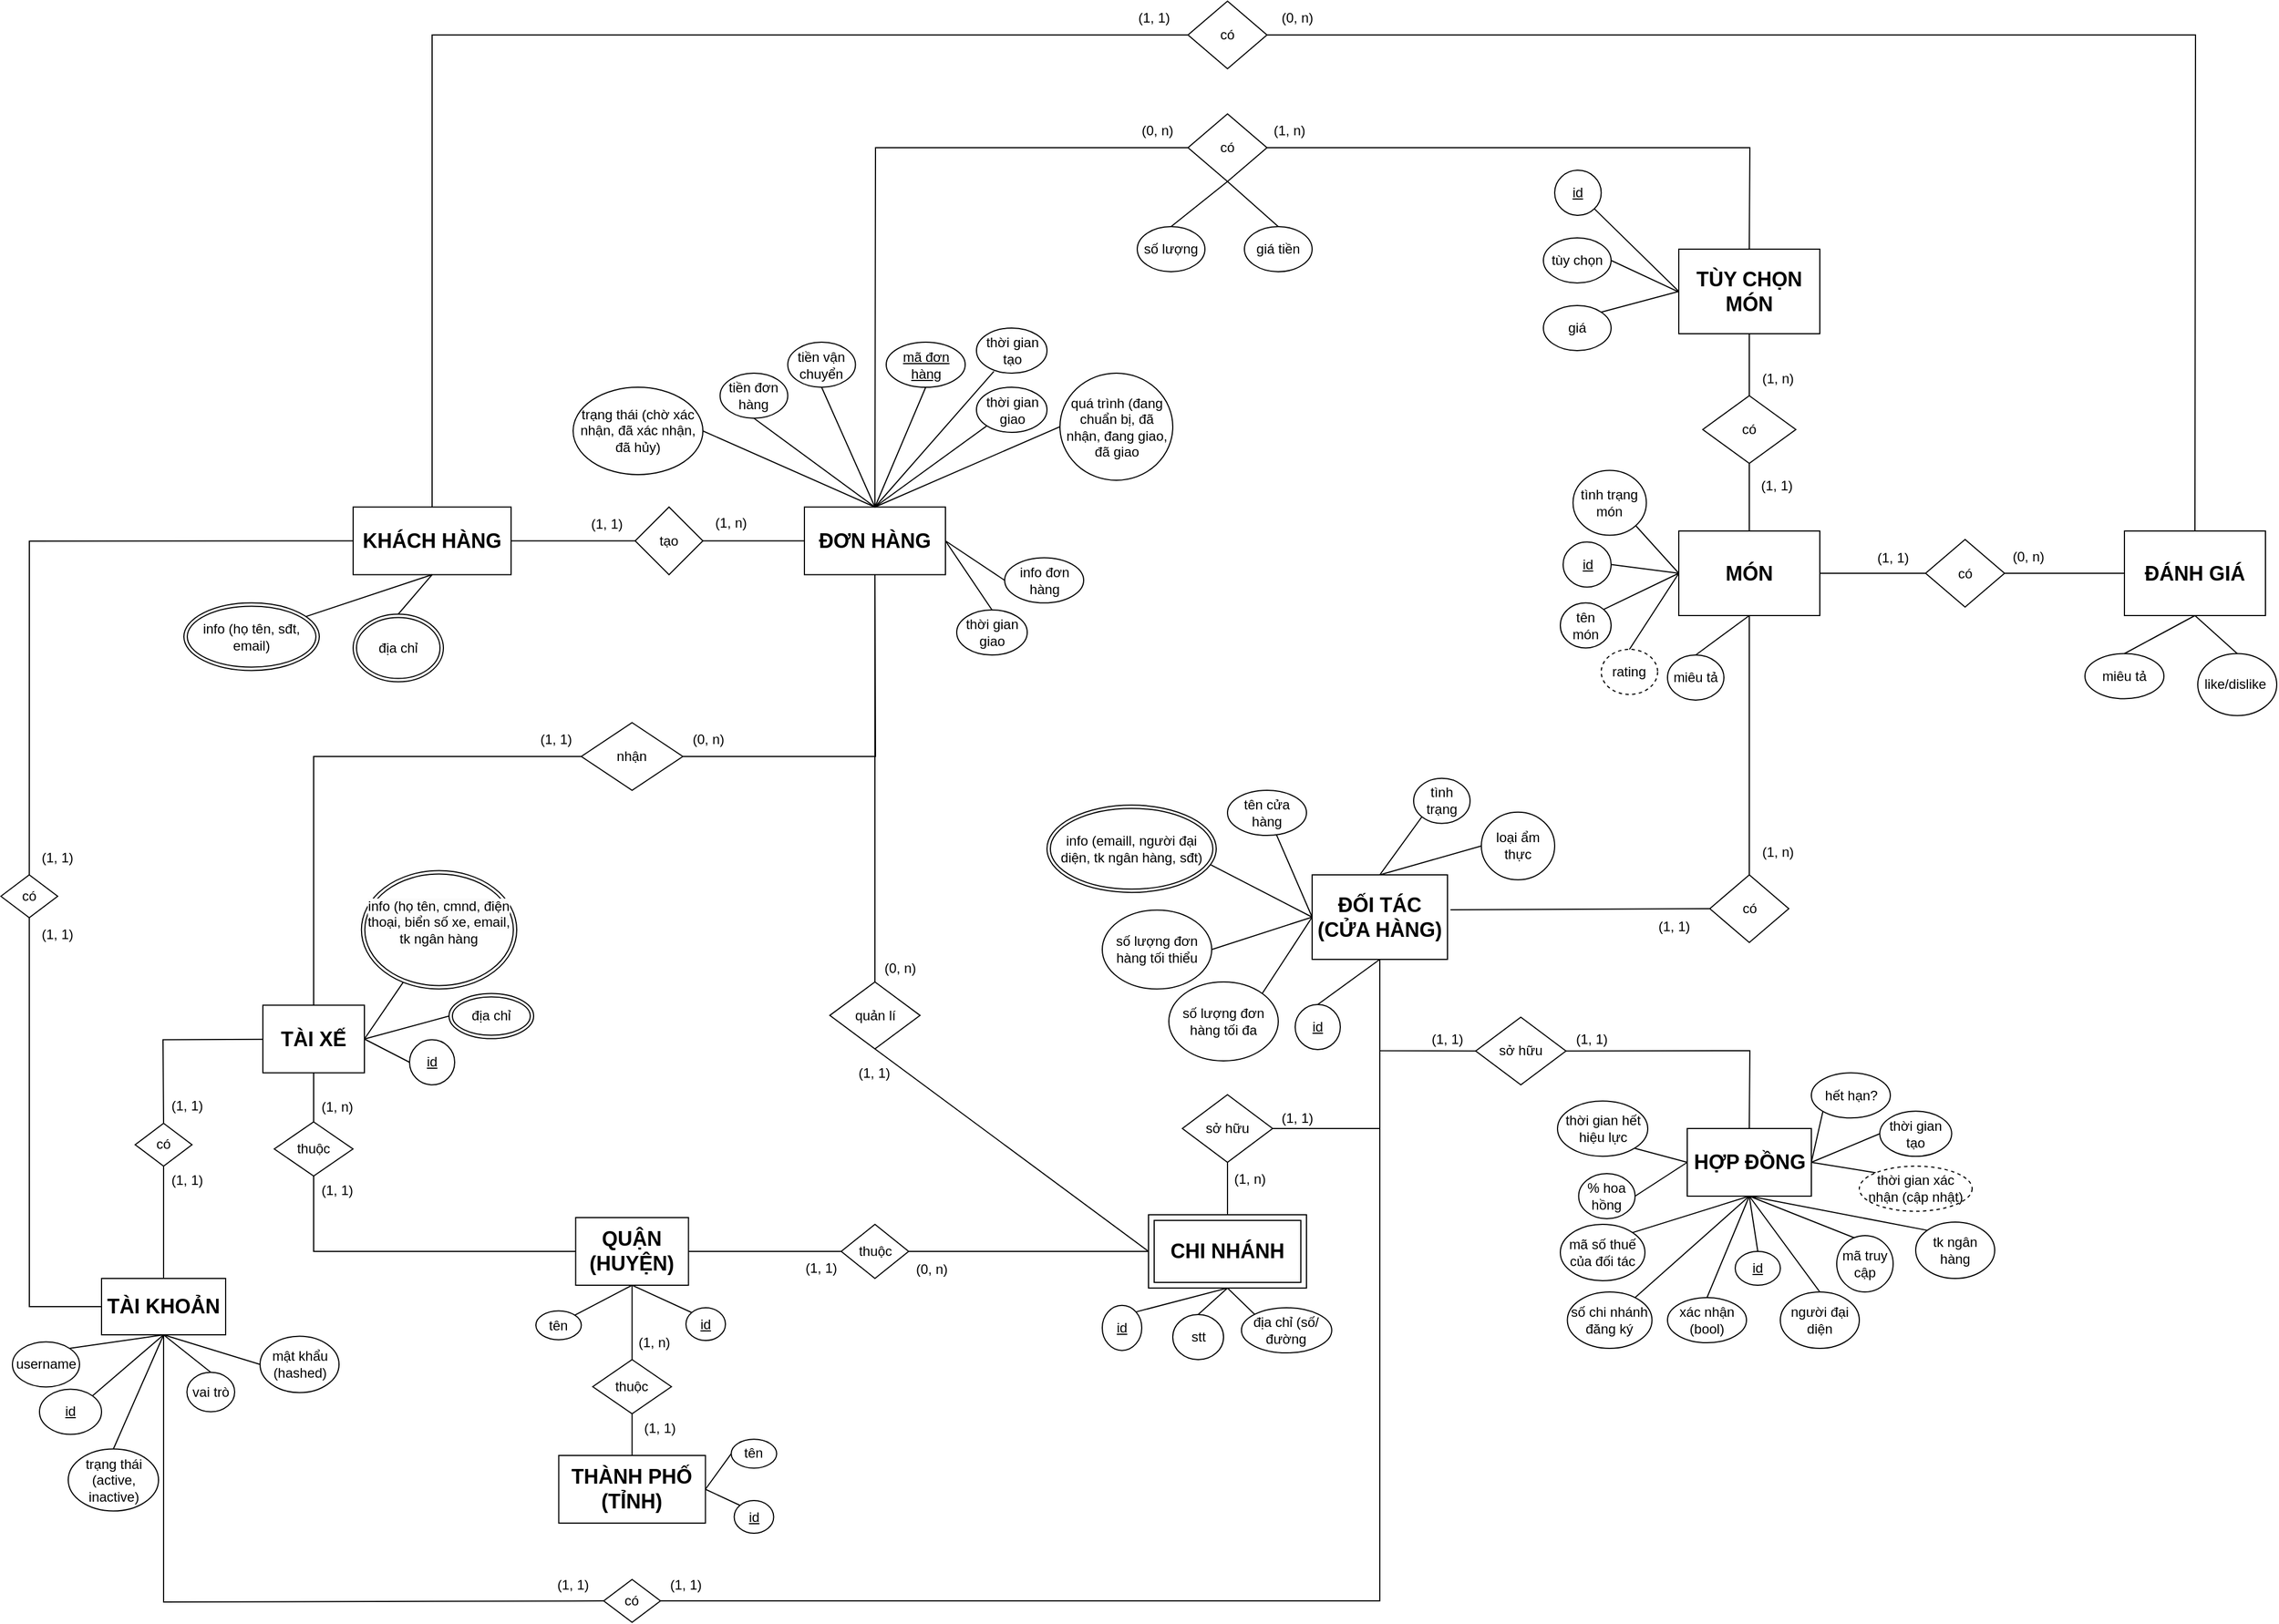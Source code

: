 <mxfile version="21.0.6" type="device"><diagram name="Page-1" id="AVeCr7qdwlGXbc9mvvXi"><mxGraphModel dx="1921" dy="1664" grid="1" gridSize="10" guides="1" tooltips="1" connect="1" arrows="1" fold="1" page="1" pageScale="1" pageWidth="850" pageHeight="1100" math="0" shadow="0"><root><mxCell id="0"/><mxCell id="1" parent="0"/><mxCell id="DtUzFA3hqgfHuLCxwqsR-1" value="&lt;b&gt;&lt;font style=&quot;font-size: 18px;&quot;&gt;TÀI KHOẢN&lt;/font&gt;&lt;/b&gt;" style="rounded=0;whiteSpace=wrap;html=1;" parent="1" vertex="1"><mxGeometry x="-518" y="373" width="110" height="50" as="geometry"/></mxCell><mxCell id="DtUzFA3hqgfHuLCxwqsR-2" value="mật khẩu (hashed)" style="ellipse;whiteSpace=wrap;html=1;" parent="1" vertex="1"><mxGeometry x="-377.5" y="424.25" width="70" height="50" as="geometry"/></mxCell><mxCell id="DtUzFA3hqgfHuLCxwqsR-3" value="" style="endArrow=none;html=1;rounded=0;exitX=0;exitY=0.5;exitDx=0;exitDy=0;entryX=0.5;entryY=1;entryDx=0;entryDy=0;" parent="1" source="DtUzFA3hqgfHuLCxwqsR-2" target="DtUzFA3hqgfHuLCxwqsR-1" edge="1"><mxGeometry width="50" height="50" relative="1" as="geometry"><mxPoint x="-218.81" y="688" as="sourcePoint"/><mxPoint x="-498.81" y="543" as="targetPoint"/></mxGeometry></mxCell><mxCell id="DtUzFA3hqgfHuLCxwqsR-4" value="vai trò" style="ellipse;whiteSpace=wrap;html=1;" parent="1" vertex="1"><mxGeometry x="-442.31" y="456.25" width="42.31" height="35" as="geometry"/></mxCell><mxCell id="DtUzFA3hqgfHuLCxwqsR-5" value="" style="endArrow=none;html=1;rounded=0;exitX=0.5;exitY=0;exitDx=0;exitDy=0;entryX=0.5;entryY=1;entryDx=0;entryDy=0;" parent="1" source="DtUzFA3hqgfHuLCxwqsR-4" target="DtUzFA3hqgfHuLCxwqsR-1" edge="1"><mxGeometry width="50" height="50" relative="1" as="geometry"><mxPoint x="-218.81" y="668" as="sourcePoint"/><mxPoint x="-498.81" y="543" as="targetPoint"/></mxGeometry></mxCell><mxCell id="DtUzFA3hqgfHuLCxwqsR-6" value="trạng thái (active, inactive)" style="ellipse;whiteSpace=wrap;html=1;" parent="1" vertex="1"><mxGeometry x="-547.5" y="524.25" width="80" height="55" as="geometry"/></mxCell><mxCell id="DtUzFA3hqgfHuLCxwqsR-7" value="" style="endArrow=none;html=1;rounded=0;exitX=0.5;exitY=0;exitDx=0;exitDy=0;entryX=0.5;entryY=1;entryDx=0;entryDy=0;" parent="1" source="DtUzFA3hqgfHuLCxwqsR-6" target="DtUzFA3hqgfHuLCxwqsR-1" edge="1"><mxGeometry width="50" height="50" relative="1" as="geometry"><mxPoint x="-268.81" y="628" as="sourcePoint"/><mxPoint x="-498.81" y="543" as="targetPoint"/></mxGeometry></mxCell><mxCell id="DtUzFA3hqgfHuLCxwqsR-8" value="&lt;b&gt;KHÁCH HÀNG&lt;/b&gt;" style="rounded=0;whiteSpace=wrap;html=1;fontSize=18;" parent="1" vertex="1"><mxGeometry x="-295" y="-311.25" width="140" height="60" as="geometry"/></mxCell><mxCell id="DtUzFA3hqgfHuLCxwqsR-11" value="" style="endArrow=none;html=1;rounded=0;fontSize=12;entryX=0.5;entryY=1;entryDx=0;entryDy=0;exitX=1;exitY=0;exitDx=0;exitDy=0;" parent="1" target="DtUzFA3hqgfHuLCxwqsR-8" edge="1"><mxGeometry width="50" height="50" relative="1" as="geometry"><mxPoint x="-342.265" y="-212.308" as="sourcePoint"/><mxPoint x="-1525" y="-416.25" as="targetPoint"/></mxGeometry></mxCell><mxCell id="DtUzFA3hqgfHuLCxwqsR-12" value="&lt;b&gt;TÀI XẾ&lt;/b&gt;" style="rounded=0;whiteSpace=wrap;html=1;fontSize=18;" parent="1" vertex="1"><mxGeometry x="-375" y="130.63" width="90" height="60" as="geometry"/></mxCell><mxCell id="DtUzFA3hqgfHuLCxwqsR-14" value="" style="endArrow=none;html=1;rounded=0;fontSize=12;exitX=1;exitY=0.5;exitDx=0;exitDy=0;" parent="1" source="DtUzFA3hqgfHuLCxwqsR-12" target="a25j9gmeqS0KCwt6Dlf9-102" edge="1"><mxGeometry width="50" height="50" relative="1" as="geometry"><mxPoint x="-410.004" y="222.058" as="sourcePoint"/><mxPoint x="-543.69" y="30.63" as="targetPoint"/></mxGeometry></mxCell><mxCell id="DtUzFA3hqgfHuLCxwqsR-23" value="" style="endArrow=none;html=1;rounded=0;fontSize=12;exitX=0.969;exitY=0.685;exitDx=0;exitDy=0;entryX=0;entryY=0.5;entryDx=0;entryDy=0;exitPerimeter=0;" parent="1" source="DtUzFA3hqgfHuLCxwqsR-75" target="DtUzFA3hqgfHuLCxwqsR-90" edge="1"><mxGeometry width="50" height="50" relative="1" as="geometry"><mxPoint x="535.0" y="-10" as="sourcePoint"/><mxPoint x="620" y="27.5" as="targetPoint"/></mxGeometry></mxCell><mxCell id="DtUzFA3hqgfHuLCxwqsR-26" value="loại ẩm thực" style="ellipse;whiteSpace=wrap;html=1;fontSize=12;" parent="1" vertex="1"><mxGeometry x="705" y="-40.63" width="65" height="60" as="geometry"/></mxCell><mxCell id="DtUzFA3hqgfHuLCxwqsR-28" value="" style="endArrow=none;html=1;rounded=0;fontSize=12;exitX=0;exitY=0.5;exitDx=0;exitDy=0;entryX=0.5;entryY=0;entryDx=0;entryDy=0;" parent="1" source="DtUzFA3hqgfHuLCxwqsR-26" target="DtUzFA3hqgfHuLCxwqsR-90" edge="1"><mxGeometry width="50" height="50" relative="1" as="geometry"><mxPoint x="570" y="100" as="sourcePoint"/><mxPoint x="620" y="27.5" as="targetPoint"/></mxGeometry></mxCell><mxCell id="DtUzFA3hqgfHuLCxwqsR-29" value="số lượng đơn hàng tối thiểu" style="ellipse;whiteSpace=wrap;html=1;fontSize=12;" parent="1" vertex="1"><mxGeometry x="369" y="46.25" width="97" height="70" as="geometry"/></mxCell><mxCell id="DtUzFA3hqgfHuLCxwqsR-30" value="số lượng đơn hàng tối đa" style="ellipse;whiteSpace=wrap;html=1;fontSize=12;" parent="1" vertex="1"><mxGeometry x="428" y="110" width="97" height="70" as="geometry"/></mxCell><mxCell id="DtUzFA3hqgfHuLCxwqsR-31" value="" style="endArrow=none;html=1;rounded=0;fontSize=12;exitX=1;exitY=0.5;exitDx=0;exitDy=0;entryX=0;entryY=0.5;entryDx=0;entryDy=0;" parent="1" source="DtUzFA3hqgfHuLCxwqsR-29" target="DtUzFA3hqgfHuLCxwqsR-90" edge="1"><mxGeometry width="50" height="50" relative="1" as="geometry"><mxPoint x="570" y="90" as="sourcePoint"/><mxPoint x="570" y="55" as="targetPoint"/></mxGeometry></mxCell><mxCell id="DtUzFA3hqgfHuLCxwqsR-32" value="" style="endArrow=none;html=1;rounded=0;fontSize=12;exitX=1;exitY=0;exitDx=0;exitDy=0;entryX=0;entryY=0.5;entryDx=0;entryDy=0;" parent="1" source="DtUzFA3hqgfHuLCxwqsR-30" target="DtUzFA3hqgfHuLCxwqsR-90" edge="1"><mxGeometry width="50" height="50" relative="1" as="geometry"><mxPoint x="570" y="90" as="sourcePoint"/><mxPoint x="570" y="55" as="targetPoint"/></mxGeometry></mxCell><mxCell id="DtUzFA3hqgfHuLCxwqsR-35" value="" style="endArrow=none;html=1;rounded=0;fontSize=12;exitX=0.5;exitY=1;exitDx=0;exitDy=0;entryX=1;entryY=0;entryDx=0;entryDy=0;" parent="1" source="DtUzFA3hqgfHuLCxwqsR-1" target="a25j9gmeqS0KCwt6Dlf9-147" edge="1"><mxGeometry width="50" height="50" relative="1" as="geometry"><mxPoint x="-498.81" y="543" as="sourcePoint"/><mxPoint x="-553.81" y="469.25" as="targetPoint"/></mxGeometry></mxCell><mxCell id="DtUzFA3hqgfHuLCxwqsR-36" value="username" style="ellipse;whiteSpace=wrap;html=1;fontSize=12;" parent="1" vertex="1"><mxGeometry x="-597" y="429.25" width="59.5" height="40" as="geometry"/></mxCell><mxCell id="DtUzFA3hqgfHuLCxwqsR-37" value="" style="endArrow=none;html=1;rounded=0;fontSize=12;entryX=1;entryY=0;entryDx=0;entryDy=0;exitX=0.5;exitY=1;exitDx=0;exitDy=0;" parent="1" source="DtUzFA3hqgfHuLCxwqsR-1" target="DtUzFA3hqgfHuLCxwqsR-36" edge="1"><mxGeometry width="50" height="50" relative="1" as="geometry"><mxPoint x="-498.81" y="543" as="sourcePoint"/><mxPoint x="-148.81" y="628" as="targetPoint"/></mxGeometry></mxCell><mxCell id="DtUzFA3hqgfHuLCxwqsR-41" value="" style="endArrow=none;html=1;rounded=0;fontSize=12;exitX=0.5;exitY=0;exitDx=0;exitDy=0;entryX=0.5;entryY=1;entryDx=0;entryDy=0;" parent="1" source="CnV7tHZqmVSUOFiuWsAo-5" target="DtUzFA3hqgfHuLCxwqsR-90" edge="1"><mxGeometry width="50" height="50" relative="1" as="geometry"><mxPoint x="625" y="130" as="sourcePoint"/><mxPoint x="620" y="83" as="targetPoint"/></mxGeometry></mxCell><mxCell id="DtUzFA3hqgfHuLCxwqsR-58" value="mã số thuế của đối tác" style="ellipse;whiteSpace=wrap;html=1;fontSize=12;" parent="1" vertex="1"><mxGeometry x="775" y="325" width="75" height="50" as="geometry"/></mxCell><mxCell id="DtUzFA3hqgfHuLCxwqsR-59" value="" style="endArrow=none;html=1;rounded=0;fontSize=12;exitX=1;exitY=0;exitDx=0;exitDy=0;entryX=0.5;entryY=1;entryDx=0;entryDy=0;" parent="1" source="DtUzFA3hqgfHuLCxwqsR-58" target="DtUzFA3hqgfHuLCxwqsR-91" edge="1"><mxGeometry width="50" height="50" relative="1" as="geometry"><mxPoint x="823.75" y="260" as="sourcePoint"/><mxPoint x="936.25" y="300" as="targetPoint"/></mxGeometry></mxCell><mxCell id="DtUzFA3hqgfHuLCxwqsR-65" value="(1, 1)" style="text;html=1;strokeColor=none;fillColor=none;align=center;verticalAlign=middle;whiteSpace=wrap;rounded=0;fontSize=12;" parent="1" vertex="1"><mxGeometry x="772.5" y="145.63" width="60" height="30" as="geometry"/></mxCell><mxCell id="DtUzFA3hqgfHuLCxwqsR-70" value="" style="endArrow=none;html=1;rounded=0;fontSize=12;exitX=0.5;exitY=0;exitDx=0;exitDy=0;entryX=0.5;entryY=1;entryDx=0;entryDy=0;" parent="1" source="CnV7tHZqmVSUOFiuWsAo-17" target="DtUzFA3hqgfHuLCxwqsR-91" edge="1"><mxGeometry relative="1" as="geometry"><mxPoint x="883.75" y="330" as="sourcePoint"/><mxPoint x="936.25" y="300" as="targetPoint"/></mxGeometry></mxCell><mxCell id="DtUzFA3hqgfHuLCxwqsR-75" value="info (emaill, người đại diện, tk ngân hàng, sđt)" style="ellipse;shape=doubleEllipse;margin=3;whiteSpace=wrap;html=1;align=center;fontSize=12;" parent="1" vertex="1"><mxGeometry x="320" y="-46.88" width="150" height="77.5" as="geometry"/></mxCell><mxCell id="DtUzFA3hqgfHuLCxwqsR-83" value="(1, 1)" style="text;html=1;strokeColor=none;fillColor=none;align=center;verticalAlign=middle;whiteSpace=wrap;rounded=0;fontSize=12;" parent="1" vertex="1"><mxGeometry x="645" y="145.63" width="60" height="30" as="geometry"/></mxCell><mxCell id="DtUzFA3hqgfHuLCxwqsR-84" value="người đại diện" style="ellipse;whiteSpace=wrap;html=1;align=center;fontSize=12;" parent="1" vertex="1"><mxGeometry x="970.01" y="385" width="70" height="50" as="geometry"/></mxCell><mxCell id="DtUzFA3hqgfHuLCxwqsR-90" value="&lt;b&gt;ĐỐI TÁC (CỬA HÀNG)&lt;br&gt;&lt;/b&gt;" style="rounded=0;whiteSpace=wrap;html=1;fontSize=18;" parent="1" vertex="1"><mxGeometry x="555" y="15" width="120" height="75" as="geometry"/></mxCell><mxCell id="DtUzFA3hqgfHuLCxwqsR-91" value="&lt;b&gt;HỢP ĐỒNG&lt;/b&gt;" style="rounded=0;whiteSpace=wrap;html=1;fontSize=18;" parent="1" vertex="1"><mxGeometry x="887.5" y="240" width="110" height="60" as="geometry"/></mxCell><mxCell id="DtUzFA3hqgfHuLCxwqsR-92" value="" style="endArrow=none;html=1;rounded=0;fontSize=12;entryX=0.5;entryY=0;entryDx=0;entryDy=0;exitX=0.5;exitY=1;exitDx=0;exitDy=0;" parent="1" source="DtUzFA3hqgfHuLCxwqsR-91" target="DtUzFA3hqgfHuLCxwqsR-84" edge="1"><mxGeometry relative="1" as="geometry"><mxPoint x="653.75" y="250" as="sourcePoint"/><mxPoint x="813.75" y="250" as="targetPoint"/></mxGeometry></mxCell><mxCell id="DtUzFA3hqgfHuLCxwqsR-94" value="" style="endArrow=none;html=1;rounded=0;fontSize=12;exitX=1;exitY=0;exitDx=0;exitDy=0;entryX=0.5;entryY=1;entryDx=0;entryDy=0;" parent="1" source="CnV7tHZqmVSUOFiuWsAo-46" target="CnV7tHZqmVSUOFiuWsAo-44" edge="1"><mxGeometry relative="1" as="geometry"><mxPoint x="405" y="400" as="sourcePoint"/><mxPoint x="500" y="385" as="targetPoint"/></mxGeometry></mxCell><mxCell id="DtUzFA3hqgfHuLCxwqsR-95" value="stt" style="ellipse;whiteSpace=wrap;html=1;align=center;fontSize=12;" parent="1" vertex="1"><mxGeometry x="431.5" y="405" width="45" height="40" as="geometry"/></mxCell><mxCell id="DtUzFA3hqgfHuLCxwqsR-96" value="" style="endArrow=none;html=1;rounded=0;fontSize=12;exitX=0.5;exitY=0;exitDx=0;exitDy=0;entryX=0.5;entryY=1;entryDx=0;entryDy=0;" parent="1" source="DtUzFA3hqgfHuLCxwqsR-95" target="CnV7tHZqmVSUOFiuWsAo-44" edge="1"><mxGeometry relative="1" as="geometry"><mxPoint x="100" y="310" as="sourcePoint"/><mxPoint x="500" y="385" as="targetPoint"/></mxGeometry></mxCell><mxCell id="DtUzFA3hqgfHuLCxwqsR-100" value="" style="endArrow=none;html=1;rounded=0;fontSize=12;entryX=0;entryY=0;entryDx=0;entryDy=0;exitX=0.5;exitY=1;exitDx=0;exitDy=0;" parent="1" source="CnV7tHZqmVSUOFiuWsAo-44" target="IJwHN701yyFFUVuA-0xl-53" edge="1"><mxGeometry relative="1" as="geometry"><mxPoint x="550" y="355" as="sourcePoint"/><mxPoint x="520" y="420" as="targetPoint"/></mxGeometry></mxCell><mxCell id="CnV7tHZqmVSUOFiuWsAo-1" value="tk ngân hàng" style="ellipse;whiteSpace=wrap;html=1;align=center;fontSize=12;" parent="1" vertex="1"><mxGeometry x="1090" y="323" width="70" height="50" as="geometry"/></mxCell><mxCell id="CnV7tHZqmVSUOFiuWsAo-2" value="" style="endArrow=none;html=1;rounded=0;exitX=0.5;exitY=1;exitDx=0;exitDy=0;entryX=0;entryY=0;entryDx=0;entryDy=0;" parent="1" source="DtUzFA3hqgfHuLCxwqsR-91" target="CnV7tHZqmVSUOFiuWsAo-1" edge="1"><mxGeometry relative="1" as="geometry"><mxPoint x="673.75" y="380" as="sourcePoint"/><mxPoint x="833.75" y="380" as="targetPoint"/></mxGeometry></mxCell><mxCell id="CnV7tHZqmVSUOFiuWsAo-3" value="" style="endArrow=none;html=1;rounded=0;exitX=0.5;exitY=1;exitDx=0;exitDy=0;entryX=0;entryY=0.5;entryDx=0;entryDy=0;" parent="1" source="DtUzFA3hqgfHuLCxwqsR-90" target="CnV7tHZqmVSUOFiuWsAo-48" edge="1"><mxGeometry relative="1" as="geometry"><mxPoint x="660" y="140" as="sourcePoint"/><mxPoint x="783" y="160" as="targetPoint"/><Array as="points"><mxPoint x="615" y="171"/></Array></mxGeometry></mxCell><mxCell id="CnV7tHZqmVSUOFiuWsAo-4" value="" style="endArrow=none;html=1;rounded=0;entryX=0.5;entryY=0;entryDx=0;entryDy=0;exitX=1;exitY=0.5;exitDx=0;exitDy=0;" parent="1" source="CnV7tHZqmVSUOFiuWsAo-48" target="DtUzFA3hqgfHuLCxwqsR-91" edge="1"><mxGeometry relative="1" as="geometry"><mxPoint x="860" y="160" as="sourcePoint"/><mxPoint x="820" y="140" as="targetPoint"/><Array as="points"><mxPoint x="943" y="171"/></Array></mxGeometry></mxCell><mxCell id="CnV7tHZqmVSUOFiuWsAo-5" value="id" style="ellipse;whiteSpace=wrap;html=1;align=center;fontStyle=4;" parent="1" vertex="1"><mxGeometry x="540" y="130" width="40" height="40" as="geometry"/></mxCell><mxCell id="CnV7tHZqmVSUOFiuWsAo-9" value="" style="endArrow=none;html=1;rounded=0;exitX=1;exitY=0.5;exitDx=0;exitDy=0;entryX=0;entryY=0;entryDx=0;entryDy=0;" parent="1" source="DtUzFA3hqgfHuLCxwqsR-91" target="CnV7tHZqmVSUOFiuWsAo-41" edge="1"><mxGeometry relative="1" as="geometry"><mxPoint x="813.75" y="250" as="sourcePoint"/><mxPoint x="1016.143" y="314.561" as="targetPoint"/></mxGeometry></mxCell><mxCell id="CnV7tHZqmVSUOFiuWsAo-17" value="id" style="ellipse;whiteSpace=wrap;html=1;align=center;fontStyle=4;" parent="1" vertex="1"><mxGeometry x="930.01" y="349" width="40" height="30" as="geometry"/></mxCell><mxCell id="CnV7tHZqmVSUOFiuWsAo-38" value="% hoa hồng" style="ellipse;whiteSpace=wrap;html=1;align=center;" parent="1" vertex="1"><mxGeometry x="791.25" y="280" width="50" height="40" as="geometry"/></mxCell><mxCell id="CnV7tHZqmVSUOFiuWsAo-39" value="" style="endArrow=none;html=1;rounded=0;exitX=1;exitY=0.5;exitDx=0;exitDy=0;entryX=0;entryY=0.5;entryDx=0;entryDy=0;" parent="1" source="CnV7tHZqmVSUOFiuWsAo-38" target="DtUzFA3hqgfHuLCxwqsR-91" edge="1"><mxGeometry relative="1" as="geometry"><mxPoint x="923.75" y="340" as="sourcePoint"/><mxPoint x="883.75" y="275" as="targetPoint"/></mxGeometry></mxCell><mxCell id="CnV7tHZqmVSUOFiuWsAo-40" value="xác nhận (bool)" style="ellipse;whiteSpace=wrap;html=1;align=center;" parent="1" vertex="1"><mxGeometry x="870" y="390" width="70" height="40" as="geometry"/></mxCell><mxCell id="CnV7tHZqmVSUOFiuWsAo-41" value="thời gian xác nhận (cập nhật)" style="ellipse;whiteSpace=wrap;html=1;align=center;dashed=1;" parent="1" vertex="1"><mxGeometry x="1040.01" y="273.38" width="100" height="40" as="geometry"/></mxCell><mxCell id="CnV7tHZqmVSUOFiuWsAo-42" value="" style="endArrow=none;html=1;rounded=0;exitX=0.5;exitY=0;exitDx=0;exitDy=0;entryX=0.5;entryY=1;entryDx=0;entryDy=0;" parent="1" source="CnV7tHZqmVSUOFiuWsAo-40" target="DtUzFA3hqgfHuLCxwqsR-91" edge="1"><mxGeometry relative="1" as="geometry"><mxPoint x="833.75" y="250" as="sourcePoint"/><mxPoint x="993.75" y="250" as="targetPoint"/></mxGeometry></mxCell><mxCell id="CnV7tHZqmVSUOFiuWsAo-44" value="&lt;b style=&quot;border-color: var(--border-color);&quot;&gt;CHI NHÁNH&lt;/b&gt;" style="shape=ext;margin=3;double=1;whiteSpace=wrap;html=1;align=center;fontSize=18;" parent="1" vertex="1"><mxGeometry x="410" y="316.5" width="140" height="65" as="geometry"/></mxCell><mxCell id="CnV7tHZqmVSUOFiuWsAo-46" value="id" style="ellipse;whiteSpace=wrap;html=1;align=center;fontStyle=4;fontSize=12;" parent="1" vertex="1"><mxGeometry x="369" y="396.82" width="35" height="40" as="geometry"/></mxCell><mxCell id="CnV7tHZqmVSUOFiuWsAo-48" value="sở hữu" style="shape=rhombus;perimeter=rhombusPerimeter;whiteSpace=wrap;html=1;align=center;fontSize=12;" parent="1" vertex="1"><mxGeometry x="700" y="141.25" width="80" height="60" as="geometry"/></mxCell><mxCell id="CnV7tHZqmVSUOFiuWsAo-50" value="sở hữu" style="shape=rhombus;perimeter=rhombusPerimeter;whiteSpace=wrap;html=1;align=center;fontSize=12;" parent="1" vertex="1"><mxGeometry x="440" y="210" width="80" height="60" as="geometry"/></mxCell><mxCell id="CnV7tHZqmVSUOFiuWsAo-51" value="" style="endArrow=none;html=1;rounded=0;fontSize=12;exitX=0.5;exitY=0;exitDx=0;exitDy=0;entryX=0.5;entryY=1;entryDx=0;entryDy=0;" parent="1" source="CnV7tHZqmVSUOFiuWsAo-44" target="CnV7tHZqmVSUOFiuWsAo-50" edge="1"><mxGeometry relative="1" as="geometry"><mxPoint x="530" y="300" as="sourcePoint"/><mxPoint x="690" y="300" as="targetPoint"/></mxGeometry></mxCell><mxCell id="CnV7tHZqmVSUOFiuWsAo-52" value="" style="endArrow=none;html=1;rounded=0;fontSize=12;exitX=1;exitY=0.5;exitDx=0;exitDy=0;entryX=0.5;entryY=1;entryDx=0;entryDy=0;" parent="1" source="CnV7tHZqmVSUOFiuWsAo-50" target="DtUzFA3hqgfHuLCxwqsR-90" edge="1"><mxGeometry relative="1" as="geometry"><mxPoint x="530" y="230" as="sourcePoint"/><mxPoint x="690" y="230" as="targetPoint"/><Array as="points"><mxPoint x="615" y="240"/></Array></mxGeometry></mxCell><mxCell id="CnV7tHZqmVSUOFiuWsAo-57" value="(1, n)" style="text;html=1;strokeColor=none;fillColor=none;align=center;verticalAlign=middle;whiteSpace=wrap;rounded=0;fontSize=12;" parent="1" vertex="1"><mxGeometry x="470" y="270" width="60" height="30" as="geometry"/></mxCell><mxCell id="xJUpYcqjfouEbvqXpinI-12" value="tên cửa hàng" style="ellipse;whiteSpace=wrap;html=1;align=center;" parent="1" vertex="1"><mxGeometry x="480" y="-60.0" width="70" height="40" as="geometry"/></mxCell><mxCell id="xJUpYcqjfouEbvqXpinI-13" value="" style="endArrow=none;html=1;rounded=0;entryX=0;entryY=0.5;entryDx=0;entryDy=0;" parent="1" source="xJUpYcqjfouEbvqXpinI-12" target="DtUzFA3hqgfHuLCxwqsR-90" edge="1"><mxGeometry relative="1" as="geometry"><mxPoint x="660" y="-100" as="sourcePoint"/><mxPoint x="820" y="-100" as="targetPoint"/></mxGeometry></mxCell><mxCell id="xJUpYcqjfouEbvqXpinI-14" value="tình trạng" style="ellipse;whiteSpace=wrap;html=1;align=center;" parent="1" vertex="1"><mxGeometry x="645" y="-70.63" width="50" height="40" as="geometry"/></mxCell><mxCell id="xJUpYcqjfouEbvqXpinI-15" value="" style="endArrow=none;html=1;rounded=0;exitX=0;exitY=1;exitDx=0;exitDy=0;entryX=0.5;entryY=0;entryDx=0;entryDy=0;" parent="1" source="xJUpYcqjfouEbvqXpinI-14" target="DtUzFA3hqgfHuLCxwqsR-90" edge="1"><mxGeometry relative="1" as="geometry"><mxPoint x="560" y="-170" as="sourcePoint"/><mxPoint x="720" y="-170" as="targetPoint"/></mxGeometry></mxCell><mxCell id="xJUpYcqjfouEbvqXpinI-24" value="&lt;b&gt;ĐƠN HÀNG&lt;br&gt;&lt;/b&gt;" style="rounded=0;whiteSpace=wrap;html=1;fontSize=18;" parent="1" vertex="1"><mxGeometry x="105" y="-311.25" width="125" height="60" as="geometry"/></mxCell><mxCell id="xJUpYcqjfouEbvqXpinI-25" value="trạng thái (chờ xác nhận, đã xác nhận, đã hủy)" style="ellipse;whiteSpace=wrap;html=1;align=center;" parent="1" vertex="1"><mxGeometry x="-100" y="-417.5" width="115" height="77.5" as="geometry"/></mxCell><mxCell id="xJUpYcqjfouEbvqXpinI-26" value="" style="endArrow=none;html=1;rounded=0;exitX=1;exitY=0.5;exitDx=0;exitDy=0;entryX=0.5;entryY=0;entryDx=0;entryDy=0;" parent="1" source="xJUpYcqjfouEbvqXpinI-25" target="xJUpYcqjfouEbvqXpinI-24" edge="1"><mxGeometry relative="1" as="geometry"><mxPoint x="225" y="-96.25" as="sourcePoint"/><mxPoint x="385" y="-96.25" as="targetPoint"/></mxGeometry></mxCell><mxCell id="xJUpYcqjfouEbvqXpinI-27" value="tiền đơn hàng" style="ellipse;whiteSpace=wrap;html=1;align=center;" parent="1" vertex="1"><mxGeometry x="30.25" y="-430" width="60" height="40" as="geometry"/></mxCell><mxCell id="xJUpYcqjfouEbvqXpinI-28" value="" style="endArrow=none;html=1;rounded=0;exitX=0.5;exitY=1;exitDx=0;exitDy=0;entryX=0.5;entryY=0;entryDx=0;entryDy=0;" parent="1" source="xJUpYcqjfouEbvqXpinI-27" target="xJUpYcqjfouEbvqXpinI-24" edge="1"><mxGeometry relative="1" as="geometry"><mxPoint x="215" y="-196.25" as="sourcePoint"/><mxPoint x="375" y="-196.25" as="targetPoint"/></mxGeometry></mxCell><mxCell id="xJUpYcqjfouEbvqXpinI-30" value="" style="endArrow=none;html=1;rounded=0;exitX=0.5;exitY=1;exitDx=0;exitDy=0;entryX=0.5;entryY=0;entryDx=0;entryDy=0;" parent="1" source="a25j9gmeqS0KCwt6Dlf9-58" target="xJUpYcqjfouEbvqXpinI-24" edge="1"><mxGeometry relative="1" as="geometry"><mxPoint x="216.716" y="-362.108" as="sourcePoint"/><mxPoint x="375" y="-196.25" as="targetPoint"/></mxGeometry></mxCell><mxCell id="xJUpYcqjfouEbvqXpinI-41" value="&lt;b&gt;MÓN&lt;br&gt;&lt;/b&gt;" style="rounded=0;whiteSpace=wrap;html=1;fontSize=18;" parent="1" vertex="1"><mxGeometry x="880" y="-290" width="125" height="75" as="geometry"/></mxCell><mxCell id="xJUpYcqjfouEbvqXpinI-43" value="id" style="ellipse;whiteSpace=wrap;html=1;align=center;fontStyle=4;" parent="1" vertex="1"><mxGeometry x="777.5" y="-280.25" width="42.5" height="40" as="geometry"/></mxCell><mxCell id="xJUpYcqjfouEbvqXpinI-44" value="" style="endArrow=none;html=1;rounded=0;exitX=1;exitY=0.5;exitDx=0;exitDy=0;entryX=0;entryY=0.5;entryDx=0;entryDy=0;" parent="1" source="xJUpYcqjfouEbvqXpinI-43" target="xJUpYcqjfouEbvqXpinI-41" edge="1"><mxGeometry relative="1" as="geometry"><mxPoint x="1022.5" y="-120" as="sourcePoint"/><mxPoint x="1182.5" y="-120" as="targetPoint"/></mxGeometry></mxCell><mxCell id="a25j9gmeqS0KCwt6Dlf9-3" value="tên món" style="ellipse;whiteSpace=wrap;html=1;align=center;" parent="1" vertex="1"><mxGeometry x="775" y="-226.25" width="45" height="40" as="geometry"/></mxCell><mxCell id="a25j9gmeqS0KCwt6Dlf9-4" value="" style="endArrow=none;html=1;rounded=0;exitX=1;exitY=0;exitDx=0;exitDy=0;entryX=0;entryY=0.5;entryDx=0;entryDy=0;" parent="1" source="a25j9gmeqS0KCwt6Dlf9-3" target="xJUpYcqjfouEbvqXpinI-41" edge="1"><mxGeometry relative="1" as="geometry"><mxPoint x="932.5" y="-170" as="sourcePoint"/><mxPoint x="1092.5" y="-170" as="targetPoint"/></mxGeometry></mxCell><mxCell id="a25j9gmeqS0KCwt6Dlf9-5" value="miêu tả" style="ellipse;whiteSpace=wrap;html=1;align=center;" parent="1" vertex="1"><mxGeometry x="870" y="-180" width="50" height="40" as="geometry"/></mxCell><mxCell id="a25j9gmeqS0KCwt6Dlf9-6" value="" style="endArrow=none;html=1;rounded=0;exitX=0.5;exitY=0;exitDx=0;exitDy=0;entryX=0.5;entryY=1;entryDx=0;entryDy=0;" parent="1" source="a25j9gmeqS0KCwt6Dlf9-5" target="xJUpYcqjfouEbvqXpinI-41" edge="1"><mxGeometry relative="1" as="geometry"><mxPoint x="1032.5" y="-180" as="sourcePoint"/><mxPoint x="880" y="-252" as="targetPoint"/></mxGeometry></mxCell><mxCell id="a25j9gmeqS0KCwt6Dlf9-8" value="&lt;b&gt;TÙY CHỌN MÓN&lt;br&gt;&lt;/b&gt;" style="rounded=0;whiteSpace=wrap;html=1;fontSize=18;" parent="1" vertex="1"><mxGeometry x="880" y="-540" width="125" height="75" as="geometry"/></mxCell><mxCell id="a25j9gmeqS0KCwt6Dlf9-12" value="" style="endArrow=none;html=1;rounded=0;exitX=1;exitY=0.5;exitDx=0;exitDy=0;" parent="1" source="IJwHN701yyFFUVuA-0xl-16" edge="1"><mxGeometry relative="1" as="geometry"><mxPoint x="825" y="-530" as="sourcePoint"/><mxPoint x="880" y="-502" as="targetPoint"/></mxGeometry></mxCell><mxCell id="a25j9gmeqS0KCwt6Dlf9-13" value="giá" style="ellipse;whiteSpace=wrap;html=1;align=center;" parent="1" vertex="1"><mxGeometry x="760" y="-490" width="60" height="40" as="geometry"/></mxCell><mxCell id="a25j9gmeqS0KCwt6Dlf9-14" value="" style="endArrow=none;html=1;rounded=0;exitX=1;exitY=0;exitDx=0;exitDy=0;entryX=0;entryY=0.5;entryDx=0;entryDy=0;" parent="1" source="a25j9gmeqS0KCwt6Dlf9-13" target="a25j9gmeqS0KCwt6Dlf9-8" edge="1"><mxGeometry relative="1" as="geometry"><mxPoint x="1040" y="-330" as="sourcePoint"/><mxPoint x="1200" y="-330" as="targetPoint"/></mxGeometry></mxCell><mxCell id="a25j9gmeqS0KCwt6Dlf9-15" value="có" style="shape=rhombus;perimeter=rhombusPerimeter;whiteSpace=wrap;html=1;align=center;" parent="1" vertex="1"><mxGeometry x="901.25" y="-410" width="82.5" height="60" as="geometry"/></mxCell><mxCell id="a25j9gmeqS0KCwt6Dlf9-16" value="" style="endArrow=none;html=1;rounded=0;exitX=0.5;exitY=0;exitDx=0;exitDy=0;entryX=0.5;entryY=1;entryDx=0;entryDy=0;" parent="1" source="xJUpYcqjfouEbvqXpinI-41" target="a25j9gmeqS0KCwt6Dlf9-15" edge="1"><mxGeometry relative="1" as="geometry"><mxPoint x="1110" y="-277.5" as="sourcePoint"/><mxPoint x="1270" y="-277.5" as="targetPoint"/></mxGeometry></mxCell><mxCell id="a25j9gmeqS0KCwt6Dlf9-17" value="" style="endArrow=none;html=1;rounded=0;exitX=0.5;exitY=0;exitDx=0;exitDy=0;entryX=0.5;entryY=1;entryDx=0;entryDy=0;" parent="1" source="a25j9gmeqS0KCwt6Dlf9-15" target="a25j9gmeqS0KCwt6Dlf9-8" edge="1"><mxGeometry relative="1" as="geometry"><mxPoint x="1110" y="-377.5" as="sourcePoint"/><mxPoint x="1270" y="-377.5" as="targetPoint"/></mxGeometry></mxCell><mxCell id="a25j9gmeqS0KCwt6Dlf9-18" value="tình trạng món" style="ellipse;whiteSpace=wrap;html=1;align=center;" parent="1" vertex="1"><mxGeometry x="786.25" y="-343.75" width="65" height="57.5" as="geometry"/></mxCell><mxCell id="a25j9gmeqS0KCwt6Dlf9-19" value="" style="endArrow=none;html=1;rounded=0;exitX=1;exitY=1;exitDx=0;exitDy=0;entryX=0;entryY=0.5;entryDx=0;entryDy=0;" parent="1" source="a25j9gmeqS0KCwt6Dlf9-18" target="xJUpYcqjfouEbvqXpinI-41" edge="1"><mxGeometry relative="1" as="geometry"><mxPoint x="972.5" y="-250" as="sourcePoint"/><mxPoint x="1132.5" y="-250" as="targetPoint"/></mxGeometry></mxCell><mxCell id="a25j9gmeqS0KCwt6Dlf9-20" value="(1, n)" style="text;html=1;strokeColor=none;fillColor=none;align=center;verticalAlign=middle;whiteSpace=wrap;rounded=0;" parent="1" vertex="1"><mxGeometry x="937.5" y="-440" width="60" height="30" as="geometry"/></mxCell><mxCell id="a25j9gmeqS0KCwt6Dlf9-21" value="(1, 1)" style="text;html=1;strokeColor=none;fillColor=none;align=center;verticalAlign=middle;whiteSpace=wrap;rounded=0;" parent="1" vertex="1"><mxGeometry x="936.5" y="-345" width="60" height="30" as="geometry"/></mxCell><mxCell id="a25j9gmeqS0KCwt6Dlf9-23" value="" style="endArrow=none;html=1;rounded=0;exitX=0.5;exitY=0;exitDx=0;exitDy=0;entryX=0.5;entryY=1;entryDx=0;entryDy=0;" parent="1" source="a25j9gmeqS0KCwt6Dlf9-24" target="xJUpYcqjfouEbvqXpinI-41" edge="1"><mxGeometry relative="1" as="geometry"><mxPoint x="760" y="-160" as="sourcePoint"/><mxPoint x="1010" y="-200" as="targetPoint"/></mxGeometry></mxCell><mxCell id="a25j9gmeqS0KCwt6Dlf9-24" value="có" style="shape=rhombus;perimeter=rhombusPerimeter;whiteSpace=wrap;html=1;align=center;" parent="1" vertex="1"><mxGeometry x="907.5" y="15" width="70" height="60" as="geometry"/></mxCell><mxCell id="a25j9gmeqS0KCwt6Dlf9-25" value="" style="endArrow=none;html=1;rounded=0;exitX=1.022;exitY=0.414;exitDx=0;exitDy=0;exitPerimeter=0;entryX=0;entryY=0.5;entryDx=0;entryDy=0;" parent="1" source="DtUzFA3hqgfHuLCxwqsR-90" target="a25j9gmeqS0KCwt6Dlf9-24" edge="1"><mxGeometry relative="1" as="geometry"><mxPoint x="760" as="sourcePoint"/><mxPoint x="920" as="targetPoint"/></mxGeometry></mxCell><mxCell id="a25j9gmeqS0KCwt6Dlf9-27" value="(1, n)" style="text;html=1;strokeColor=none;fillColor=none;align=center;verticalAlign=middle;whiteSpace=wrap;rounded=0;" parent="1" vertex="1"><mxGeometry x="937.5" y="-20" width="60" height="30" as="geometry"/></mxCell><mxCell id="a25j9gmeqS0KCwt6Dlf9-29" value="(1, 1)" style="text;html=1;strokeColor=none;fillColor=none;align=center;verticalAlign=middle;whiteSpace=wrap;rounded=0;" parent="1" vertex="1"><mxGeometry x="846.25" y="46.25" width="60" height="30" as="geometry"/></mxCell><mxCell id="a25j9gmeqS0KCwt6Dlf9-32" value="&lt;b&gt;ĐÁNH GIÁ&lt;br&gt;&lt;/b&gt;" style="rounded=0;whiteSpace=wrap;html=1;fontSize=18;" parent="1" vertex="1"><mxGeometry x="1275" y="-290" width="125" height="75" as="geometry"/></mxCell><mxCell id="a25j9gmeqS0KCwt6Dlf9-35" value="miêu tả" style="ellipse;whiteSpace=wrap;html=1;align=center;" parent="1" vertex="1"><mxGeometry x="1240" y="-181.25" width="70" height="40" as="geometry"/></mxCell><mxCell id="a25j9gmeqS0KCwt6Dlf9-36" value="like/dislike&amp;nbsp;" style="ellipse;whiteSpace=wrap;html=1;align=center;" parent="1" vertex="1"><mxGeometry x="1340" y="-181.25" width="70" height="55" as="geometry"/></mxCell><mxCell id="a25j9gmeqS0KCwt6Dlf9-40" value="" style="endArrow=none;html=1;rounded=0;exitX=0.5;exitY=0;exitDx=0;exitDy=0;entryX=0.5;entryY=1;entryDx=0;entryDy=0;" parent="1" source="a25j9gmeqS0KCwt6Dlf9-35" target="a25j9gmeqS0KCwt6Dlf9-32" edge="1"><mxGeometry relative="1" as="geometry"><mxPoint x="1361" y="-176" as="sourcePoint"/><mxPoint x="1340" y="-220" as="targetPoint"/></mxGeometry></mxCell><mxCell id="a25j9gmeqS0KCwt6Dlf9-41" value="" style="endArrow=none;html=1;rounded=0;exitX=0.5;exitY=0;exitDx=0;exitDy=0;entryX=0.5;entryY=1;entryDx=0;entryDy=0;" parent="1" source="a25j9gmeqS0KCwt6Dlf9-36" target="a25j9gmeqS0KCwt6Dlf9-32" edge="1"><mxGeometry relative="1" as="geometry"><mxPoint x="1439" y="-174" as="sourcePoint"/><mxPoint x="1349" y="-209" as="targetPoint"/></mxGeometry></mxCell><mxCell id="a25j9gmeqS0KCwt6Dlf9-43" value="có" style="shape=rhombus;perimeter=rhombusPerimeter;whiteSpace=wrap;html=1;align=center;" parent="1" vertex="1"><mxGeometry x="1098.75" y="-282.5" width="70" height="60" as="geometry"/></mxCell><mxCell id="a25j9gmeqS0KCwt6Dlf9-44" value="" style="endArrow=none;html=1;rounded=0;exitX=1;exitY=0.5;exitDx=0;exitDy=0;entryX=0;entryY=0.5;entryDx=0;entryDy=0;" parent="1" source="xJUpYcqjfouEbvqXpinI-41" target="a25j9gmeqS0KCwt6Dlf9-43" edge="1"><mxGeometry relative="1" as="geometry"><mxPoint x="1020" y="-170" as="sourcePoint"/><mxPoint x="1180" y="-170" as="targetPoint"/></mxGeometry></mxCell><mxCell id="a25j9gmeqS0KCwt6Dlf9-45" value="" style="endArrow=none;html=1;rounded=0;exitX=0;exitY=0.5;exitDx=0;exitDy=0;entryX=1;entryY=0.5;entryDx=0;entryDy=0;" parent="1" source="a25j9gmeqS0KCwt6Dlf9-32" target="a25j9gmeqS0KCwt6Dlf9-43" edge="1"><mxGeometry relative="1" as="geometry"><mxPoint x="1015" y="-242" as="sourcePoint"/><mxPoint x="1124" y="-242" as="targetPoint"/></mxGeometry></mxCell><mxCell id="a25j9gmeqS0KCwt6Dlf9-46" value="(0, n)" style="text;html=1;strokeColor=none;fillColor=none;align=center;verticalAlign=middle;whiteSpace=wrap;rounded=0;" parent="1" vertex="1"><mxGeometry x="1160" y="-282.5" width="60" height="30" as="geometry"/></mxCell><mxCell id="a25j9gmeqS0KCwt6Dlf9-47" value="(1, 1)" style="text;html=1;strokeColor=none;fillColor=none;align=center;verticalAlign=middle;whiteSpace=wrap;rounded=0;" parent="1" vertex="1"><mxGeometry x="1040" y="-281.25" width="60" height="30" as="geometry"/></mxCell><mxCell id="a25j9gmeqS0KCwt6Dlf9-48" value="info (họ tên, sđt, email)" style="ellipse;shape=doubleEllipse;margin=3;whiteSpace=wrap;html=1;align=center;" parent="1" vertex="1"><mxGeometry x="-445" y="-226.25" width="120" height="60" as="geometry"/></mxCell><mxCell id="a25j9gmeqS0KCwt6Dlf9-49" value="địa chỉ" style="ellipse;shape=doubleEllipse;margin=3;whiteSpace=wrap;html=1;align=center;" parent="1" vertex="1"><mxGeometry x="-295" y="-216.25" width="80" height="60" as="geometry"/></mxCell><mxCell id="a25j9gmeqS0KCwt6Dlf9-50" value="" style="endArrow=none;html=1;rounded=0;exitX=0.5;exitY=0;exitDx=0;exitDy=0;entryX=0.5;entryY=1;entryDx=0;entryDy=0;" parent="1" source="a25j9gmeqS0KCwt6Dlf9-49" target="DtUzFA3hqgfHuLCxwqsR-8" edge="1"><mxGeometry relative="1" as="geometry"><mxPoint x="-305" y="-196.25" as="sourcePoint"/><mxPoint x="-225" y="-246.25" as="targetPoint"/></mxGeometry></mxCell><mxCell id="a25j9gmeqS0KCwt6Dlf9-52" value="tạo" style="shape=rhombus;perimeter=rhombusPerimeter;whiteSpace=wrap;html=1;align=center;" parent="1" vertex="1"><mxGeometry x="-45" y="-311.25" width="60" height="60" as="geometry"/></mxCell><mxCell id="a25j9gmeqS0KCwt6Dlf9-53" value="" style="endArrow=none;html=1;rounded=0;exitX=1;exitY=0.5;exitDx=0;exitDy=0;entryX=0;entryY=0.5;entryDx=0;entryDy=0;" parent="1" source="DtUzFA3hqgfHuLCxwqsR-8" target="a25j9gmeqS0KCwt6Dlf9-52" edge="1"><mxGeometry relative="1" as="geometry"><mxPoint x="-105" y="-266.25" as="sourcePoint"/><mxPoint x="55" y="-266.25" as="targetPoint"/></mxGeometry></mxCell><mxCell id="a25j9gmeqS0KCwt6Dlf9-54" value="" style="endArrow=none;html=1;rounded=0;exitX=1;exitY=0.5;exitDx=0;exitDy=0;entryX=0;entryY=0.5;entryDx=0;entryDy=0;" parent="1" source="a25j9gmeqS0KCwt6Dlf9-52" target="xJUpYcqjfouEbvqXpinI-24" edge="1"><mxGeometry relative="1" as="geometry"><mxPoint x="-70" y="-228.75" as="sourcePoint"/><mxPoint x="40" y="-228.75" as="targetPoint"/></mxGeometry></mxCell><mxCell id="a25j9gmeqS0KCwt6Dlf9-56" value="(1, 1)" style="text;html=1;strokeColor=none;fillColor=none;align=center;verticalAlign=middle;whiteSpace=wrap;rounded=0;" parent="1" vertex="1"><mxGeometry x="-100" y="-311.25" width="60" height="30" as="geometry"/></mxCell><mxCell id="a25j9gmeqS0KCwt6Dlf9-57" value="(1, n)" style="text;html=1;strokeColor=none;fillColor=none;align=center;verticalAlign=middle;whiteSpace=wrap;rounded=0;" parent="1" vertex="1"><mxGeometry x="10.25" y="-312.5" width="60" height="30" as="geometry"/></mxCell><mxCell id="a25j9gmeqS0KCwt6Dlf9-58" value="mã đơn hàng" style="ellipse;whiteSpace=wrap;html=1;align=center;fontStyle=4;" parent="1" vertex="1"><mxGeometry x="177.5" y="-457.5" width="70" height="40" as="geometry"/></mxCell><mxCell id="a25j9gmeqS0KCwt6Dlf9-60" value="quá trình (đang chuẩn bị, đã nhận, đang giao, đã giao" style="ellipse;whiteSpace=wrap;html=1;align=center;" parent="1" vertex="1"><mxGeometry x="331.5" y="-430" width="100" height="95" as="geometry"/></mxCell><mxCell id="a25j9gmeqS0KCwt6Dlf9-61" value="" style="endArrow=none;html=1;rounded=0;entryX=0;entryY=0.5;entryDx=0;entryDy=0;exitX=0.5;exitY=0;exitDx=0;exitDy=0;" parent="1" source="xJUpYcqjfouEbvqXpinI-24" target="a25j9gmeqS0KCwt6Dlf9-60" edge="1"><mxGeometry relative="1" as="geometry"><mxPoint x="10" y="-250" as="sourcePoint"/><mxPoint x="170" y="-250" as="targetPoint"/></mxGeometry></mxCell><mxCell id="a25j9gmeqS0KCwt6Dlf9-64" value="info đơn hàng" style="ellipse;whiteSpace=wrap;html=1;align=center;" parent="1" vertex="1"><mxGeometry x="282.5" y="-266.25" width="70" height="40" as="geometry"/></mxCell><mxCell id="a25j9gmeqS0KCwt6Dlf9-65" value="" style="endArrow=none;html=1;rounded=0;entryX=0;entryY=0.5;entryDx=0;entryDy=0;exitX=1;exitY=0.5;exitDx=0;exitDy=0;" parent="1" source="xJUpYcqjfouEbvqXpinI-24" target="a25j9gmeqS0KCwt6Dlf9-64" edge="1"><mxGeometry relative="1" as="geometry"><mxPoint x="-30" y="-230" as="sourcePoint"/><mxPoint x="130" y="-230" as="targetPoint"/></mxGeometry></mxCell><mxCell id="a25j9gmeqS0KCwt6Dlf9-80" value="có" style="shape=rhombus;perimeter=rhombusPerimeter;whiteSpace=wrap;html=1;align=center;" parent="1" vertex="1"><mxGeometry x="445" y="-660" width="70" height="60" as="geometry"/></mxCell><mxCell id="a25j9gmeqS0KCwt6Dlf9-81" value="" style="endArrow=none;html=1;rounded=0;exitX=0.5;exitY=0;exitDx=0;exitDy=0;entryX=0;entryY=0.5;entryDx=0;entryDy=0;" parent="1" source="xJUpYcqjfouEbvqXpinI-24" target="a25j9gmeqS0KCwt6Dlf9-80" edge="1"><mxGeometry relative="1" as="geometry"><mxPoint x="170" y="-380" as="sourcePoint"/><mxPoint x="270" y="-470" as="targetPoint"/><Array as="points"><mxPoint x="168" y="-630"/></Array></mxGeometry></mxCell><mxCell id="a25j9gmeqS0KCwt6Dlf9-82" value="" style="endArrow=none;html=1;rounded=0;exitX=1;exitY=0.5;exitDx=0;exitDy=0;entryX=0.5;entryY=0;entryDx=0;entryDy=0;" parent="1" source="a25j9gmeqS0KCwt6Dlf9-80" target="a25j9gmeqS0KCwt6Dlf9-8" edge="1"><mxGeometry relative="1" as="geometry"><mxPoint x="530" y="-320" as="sourcePoint"/><mxPoint x="920" y="-660" as="targetPoint"/><Array as="points"><mxPoint x="943" y="-630"/></Array></mxGeometry></mxCell><mxCell id="a25j9gmeqS0KCwt6Dlf9-85" value="(1, n)" style="text;html=1;strokeColor=none;fillColor=none;align=center;verticalAlign=middle;whiteSpace=wrap;rounded=0;" parent="1" vertex="1"><mxGeometry x="505" y="-660" width="60" height="30" as="geometry"/></mxCell><mxCell id="a25j9gmeqS0KCwt6Dlf9-86" value="(0, n)" style="text;html=1;strokeColor=none;fillColor=none;align=center;verticalAlign=middle;whiteSpace=wrap;rounded=0;" parent="1" vertex="1"><mxGeometry x="387.5" y="-660" width="60" height="30" as="geometry"/></mxCell><mxCell id="a25j9gmeqS0KCwt6Dlf9-92" value="&lt;b&gt;THÀNH PHỐ (TỈNH)&lt;/b&gt;" style="rounded=0;whiteSpace=wrap;html=1;fontSize=18;" parent="1" vertex="1"><mxGeometry x="-112.75" y="530" width="130" height="60" as="geometry"/></mxCell><mxCell id="a25j9gmeqS0KCwt6Dlf9-102" value="&#10;&lt;span style=&quot;color: rgb(0, 0, 0); font-family: Helvetica; font-size: 12px; font-style: normal; font-variant-ligatures: normal; font-variant-caps: normal; font-weight: 400; letter-spacing: normal; orphans: 2; text-align: center; text-indent: 0px; text-transform: none; widows: 2; word-spacing: 0px; -webkit-text-stroke-width: 0px; background-color: rgb(251, 251, 251); text-decoration-thickness: initial; text-decoration-style: initial; text-decoration-color: initial; float: none; display: inline !important;&quot;&gt;info (họ tên, cmnd, điện thoại, biển số xe, email, tk ngân hàng&lt;/span&gt;&#10;&#10;" style="ellipse;shape=doubleEllipse;margin=3;whiteSpace=wrap;html=1;align=center;" parent="1" vertex="1"><mxGeometry x="-287.63" y="11.25" width="137.63" height="105" as="geometry"/></mxCell><mxCell id="a25j9gmeqS0KCwt6Dlf9-103" value="địa chỉ" style="ellipse;shape=doubleEllipse;margin=3;whiteSpace=wrap;html=1;align=center;" parent="1" vertex="1"><mxGeometry x="-210" y="120.25" width="75" height="40" as="geometry"/></mxCell><mxCell id="a25j9gmeqS0KCwt6Dlf9-104" value="" style="endArrow=none;html=1;rounded=0;exitX=0;exitY=0.5;exitDx=0;exitDy=0;entryX=1;entryY=0.5;entryDx=0;entryDy=0;" parent="1" source="a25j9gmeqS0KCwt6Dlf9-103" target="DtUzFA3hqgfHuLCxwqsR-12" edge="1"><mxGeometry relative="1" as="geometry"><mxPoint x="-425" y="298.75" as="sourcePoint"/><mxPoint x="-210" y="160" as="targetPoint"/></mxGeometry></mxCell><mxCell id="a25j9gmeqS0KCwt6Dlf9-106" value="(1, 1)" style="text;html=1;strokeColor=none;fillColor=none;align=center;verticalAlign=middle;whiteSpace=wrap;rounded=0;" parent="1" vertex="1"><mxGeometry x="-339" y="280" width="60" height="30" as="geometry"/></mxCell><mxCell id="a25j9gmeqS0KCwt6Dlf9-107" value="id" style="ellipse;whiteSpace=wrap;html=1;align=center;fontStyle=4;" parent="1" vertex="1"><mxGeometry x="-245" y="161.25" width="40" height="40" as="geometry"/></mxCell><mxCell id="a25j9gmeqS0KCwt6Dlf9-108" value="" style="endArrow=none;html=1;rounded=0;exitX=0;exitY=0.5;exitDx=0;exitDy=0;entryX=1;entryY=0.5;entryDx=0;entryDy=0;" parent="1" source="a25j9gmeqS0KCwt6Dlf9-107" target="DtUzFA3hqgfHuLCxwqsR-12" edge="1"><mxGeometry relative="1" as="geometry"><mxPoint x="-275" y="308.75" as="sourcePoint"/><mxPoint x="-115" y="308.75" as="targetPoint"/></mxGeometry></mxCell><mxCell id="a25j9gmeqS0KCwt6Dlf9-109" value="(1, 1)" style="text;html=1;strokeColor=none;fillColor=none;align=center;verticalAlign=middle;whiteSpace=wrap;rounded=0;fontSize=12;" parent="1" vertex="1"><mxGeometry x="512.38" y="215.63" width="60" height="30" as="geometry"/></mxCell><mxCell id="a25j9gmeqS0KCwt6Dlf9-137" value="(1, 1)" style="text;html=1;strokeColor=none;fillColor=none;align=center;verticalAlign=middle;whiteSpace=wrap;rounded=0;" parent="1" vertex="1"><mxGeometry x="-145" y="-120" width="60" height="30" as="geometry"/></mxCell><mxCell id="a25j9gmeqS0KCwt6Dlf9-138" value="nhận" style="shape=rhombus;perimeter=rhombusPerimeter;whiteSpace=wrap;html=1;align=center;" parent="1" vertex="1"><mxGeometry x="-92.75" y="-120" width="90" height="60" as="geometry"/></mxCell><mxCell id="a25j9gmeqS0KCwt6Dlf9-139" value="" style="endArrow=none;html=1;rounded=0;exitX=0.5;exitY=0;exitDx=0;exitDy=0;entryX=0;entryY=0.5;entryDx=0;entryDy=0;" parent="1" source="DtUzFA3hqgfHuLCxwqsR-12" target="a25j9gmeqS0KCwt6Dlf9-138" edge="1"><mxGeometry relative="1" as="geometry"><mxPoint x="-20" y="50" as="sourcePoint"/><mxPoint x="140" y="50" as="targetPoint"/><Array as="points"><mxPoint x="-330" y="-90"/></Array></mxGeometry></mxCell><mxCell id="a25j9gmeqS0KCwt6Dlf9-140" value="" style="endArrow=none;html=1;rounded=0;exitX=1;exitY=0.5;exitDx=0;exitDy=0;entryX=0.5;entryY=1;entryDx=0;entryDy=0;" parent="1" source="a25j9gmeqS0KCwt6Dlf9-138" target="xJUpYcqjfouEbvqXpinI-24" edge="1"><mxGeometry relative="1" as="geometry"><mxPoint x="-60" y="-100" as="sourcePoint"/><mxPoint x="100" y="-100" as="targetPoint"/><Array as="points"><mxPoint x="168" y="-90"/></Array></mxGeometry></mxCell><mxCell id="a25j9gmeqS0KCwt6Dlf9-141" value="(0, n)" style="text;html=1;strokeColor=none;fillColor=none;align=center;verticalAlign=middle;whiteSpace=wrap;rounded=0;" parent="1" vertex="1"><mxGeometry x="-10" y="-120" width="60" height="30" as="geometry"/></mxCell><mxCell id="a25j9gmeqS0KCwt6Dlf9-147" value="id" style="ellipse;whiteSpace=wrap;html=1;align=center;fontStyle=4;" parent="1" vertex="1"><mxGeometry x="-573" y="471.25" width="55" height="40" as="geometry"/></mxCell><mxCell id="4zHi_QGOuxHd6XktMWV1-2" value="có" style="shape=rhombus;perimeter=rhombusPerimeter;whiteSpace=wrap;html=1;align=center;" parent="1" vertex="1"><mxGeometry x="445" y="-760" width="70" height="60" as="geometry"/></mxCell><mxCell id="4zHi_QGOuxHd6XktMWV1-4" value="" style="endArrow=none;html=1;rounded=0;exitX=0.5;exitY=0;exitDx=0;exitDy=0;entryX=0;entryY=0.5;entryDx=0;entryDy=0;" parent="1" source="DtUzFA3hqgfHuLCxwqsR-8" target="4zHi_QGOuxHd6XktMWV1-2" edge="1"><mxGeometry relative="1" as="geometry"><mxPoint x="-145" y="-271" as="sourcePoint"/><mxPoint x="-35" y="-271" as="targetPoint"/><Array as="points"><mxPoint x="-225" y="-730"/></Array></mxGeometry></mxCell><mxCell id="4zHi_QGOuxHd6XktMWV1-5" value="" style="endArrow=none;html=1;rounded=0;exitX=1;exitY=0.5;exitDx=0;exitDy=0;entryX=0.5;entryY=0;entryDx=0;entryDy=0;" parent="1" source="4zHi_QGOuxHd6XktMWV1-2" target="a25j9gmeqS0KCwt6Dlf9-32" edge="1"><mxGeometry relative="1" as="geometry"><mxPoint x="152.5" y="-290" as="sourcePoint"/><mxPoint x="822.5" y="-709" as="targetPoint"/><Array as="points"><mxPoint x="1338" y="-730"/></Array></mxGeometry></mxCell><mxCell id="4zHi_QGOuxHd6XktMWV1-6" value="(0, n)" style="text;html=1;strokeColor=none;fillColor=none;align=center;verticalAlign=middle;whiteSpace=wrap;rounded=0;" parent="1" vertex="1"><mxGeometry x="512.38" y="-760" width="60" height="30" as="geometry"/></mxCell><mxCell id="4zHi_QGOuxHd6XktMWV1-7" value="(1, 1)" style="text;html=1;strokeColor=none;fillColor=none;align=center;verticalAlign=middle;whiteSpace=wrap;rounded=0;" parent="1" vertex="1"><mxGeometry x="385" y="-760" width="60" height="30" as="geometry"/></mxCell><mxCell id="4zHi_QGOuxHd6XktMWV1-8" value="id" style="ellipse;whiteSpace=wrap;html=1;align=center;fontStyle=4;" parent="1" vertex="1"><mxGeometry x="770" y="-610" width="41.25" height="40" as="geometry"/></mxCell><mxCell id="4zHi_QGOuxHd6XktMWV1-9" value="" style="endArrow=none;html=1;rounded=0;exitX=1;exitY=1;exitDx=0;exitDy=0;entryX=0;entryY=0.5;entryDx=0;entryDy=0;" parent="1" source="4zHi_QGOuxHd6XktMWV1-8" target="a25j9gmeqS0KCwt6Dlf9-8" edge="1"><mxGeometry relative="1" as="geometry"><mxPoint x="835" y="-520" as="sourcePoint"/><mxPoint x="890" y="-492" as="targetPoint"/></mxGeometry></mxCell><mxCell id="4zHi_QGOuxHd6XktMWV1-10" value="rating" style="ellipse;whiteSpace=wrap;html=1;align=center;dashed=1;" parent="1" vertex="1"><mxGeometry x="811.25" y="-185" width="50" height="40" as="geometry"/></mxCell><mxCell id="4zHi_QGOuxHd6XktMWV1-11" value="" style="endArrow=none;html=1;rounded=0;exitX=0;exitY=0.5;exitDx=0;exitDy=0;entryX=0.5;entryY=0;entryDx=0;entryDy=0;" parent="1" source="xJUpYcqjfouEbvqXpinI-41" target="4zHi_QGOuxHd6XktMWV1-10" edge="1"><mxGeometry relative="1" as="geometry"><mxPoint x="1031" y="-170" as="sourcePoint"/><mxPoint x="953" y="-205" as="targetPoint"/></mxGeometry></mxCell><mxCell id="4zHi_QGOuxHd6XktMWV1-15" value="" style="endArrow=none;html=1;rounded=0;exitX=0.5;exitY=1;exitDx=0;exitDy=0;entryX=0.5;entryY=0;entryDx=0;entryDy=0;" parent="1" source="DtUzFA3hqgfHuLCxwqsR-12" target="IJwHN701yyFFUVuA-0xl-59" edge="1"><mxGeometry relative="1" as="geometry"><mxPoint x="35" y="170.63" as="sourcePoint"/><mxPoint x="-330" y="240.63" as="targetPoint"/></mxGeometry></mxCell><mxCell id="4zHi_QGOuxHd6XktMWV1-22" value="id" style="ellipse;whiteSpace=wrap;html=1;align=center;fontStyle=4;" parent="1" vertex="1"><mxGeometry x="42.75" y="570" width="35" height="29" as="geometry"/></mxCell><mxCell id="4zHi_QGOuxHd6XktMWV1-24" value="" style="endArrow=none;html=1;rounded=0;exitX=1;exitY=0.5;exitDx=0;exitDy=0;entryX=0;entryY=0;entryDx=0;entryDy=0;" parent="1" source="a25j9gmeqS0KCwt6Dlf9-92" target="4zHi_QGOuxHd6XktMWV1-22" edge="1"><mxGeometry relative="1" as="geometry"><mxPoint x="135.5" y="491.26" as="sourcePoint"/><mxPoint x="210.5" y="531.26" as="targetPoint"/></mxGeometry></mxCell><mxCell id="6N9-Ce9aOwho1xYi6_uk-1" value="thời gian tạo" style="ellipse;whiteSpace=wrap;html=1;align=center;" parent="1" vertex="1"><mxGeometry x="1058.13" y="224.63" width="63.75" height="40" as="geometry"/></mxCell><mxCell id="6N9-Ce9aOwho1xYi6_uk-2" value="" style="endArrow=none;html=1;rounded=0;entryX=0;entryY=0.5;entryDx=0;entryDy=0;exitX=1;exitY=0.5;exitDx=0;exitDy=0;" parent="1" source="DtUzFA3hqgfHuLCxwqsR-91" target="6N9-Ce9aOwho1xYi6_uk-1" edge="1"><mxGeometry relative="1" as="geometry"><mxPoint x="1008" y="280" as="sourcePoint"/><mxPoint x="1046" y="270" as="targetPoint"/></mxGeometry></mxCell><mxCell id="IJwHN701yyFFUVuA-0xl-4" value="hết hạn?" style="ellipse;whiteSpace=wrap;html=1;align=center;" parent="1" vertex="1"><mxGeometry x="997.5" y="190.63" width="70" height="40" as="geometry"/></mxCell><mxCell id="IJwHN701yyFFUVuA-0xl-5" value="" style="endArrow=none;html=1;rounded=0;entryX=0;entryY=1;entryDx=0;entryDy=0;exitX=1;exitY=0.5;exitDx=0;exitDy=0;" parent="1" source="DtUzFA3hqgfHuLCxwqsR-91" target="IJwHN701yyFFUVuA-0xl-4" edge="1"><mxGeometry relative="1" as="geometry"><mxPoint x="1008" y="280" as="sourcePoint"/><mxPoint x="1068" y="276" as="targetPoint"/></mxGeometry></mxCell><mxCell id="IJwHN701yyFFUVuA-0xl-6" value="mã truy cập" style="ellipse;whiteSpace=wrap;html=1;align=center;fontSize=12;" parent="1" vertex="1"><mxGeometry x="1020" y="335" width="50" height="50" as="geometry"/></mxCell><mxCell id="IJwHN701yyFFUVuA-0xl-7" value="" style="endArrow=none;html=1;rounded=0;exitX=0.5;exitY=1;exitDx=0;exitDy=0;entryX=0.315;entryY=0.04;entryDx=0;entryDy=0;entryPerimeter=0;" parent="1" source="DtUzFA3hqgfHuLCxwqsR-91" target="IJwHN701yyFFUVuA-0xl-6" edge="1"><mxGeometry relative="1" as="geometry"><mxPoint x="953" y="310" as="sourcePoint"/><mxPoint x="1060" y="367" as="targetPoint"/></mxGeometry></mxCell><mxCell id="IJwHN701yyFFUVuA-0xl-9" value="thời gian hết hiệu lực" style="ellipse;whiteSpace=wrap;html=1;align=center;" parent="1" vertex="1"><mxGeometry x="772.5" y="215.63" width="80" height="49" as="geometry"/></mxCell><mxCell id="IJwHN701yyFFUVuA-0xl-10" value="" style="endArrow=none;html=1;rounded=0;entryX=1;entryY=1;entryDx=0;entryDy=0;exitX=0;exitY=0.5;exitDx=0;exitDy=0;" parent="1" source="DtUzFA3hqgfHuLCxwqsR-91" target="IJwHN701yyFFUVuA-0xl-9" edge="1"><mxGeometry relative="1" as="geometry"><mxPoint x="880" y="270" as="sourcePoint"/><mxPoint x="995" y="190" as="targetPoint"/></mxGeometry></mxCell><mxCell id="IJwHN701yyFFUVuA-0xl-12" value="tiền vận chuyển" style="ellipse;whiteSpace=wrap;html=1;align=center;" parent="1" vertex="1"><mxGeometry x="90.25" y="-457.5" width="60" height="40" as="geometry"/></mxCell><mxCell id="IJwHN701yyFFUVuA-0xl-13" value="" style="endArrow=none;html=1;rounded=0;exitX=0.5;exitY=1;exitDx=0;exitDy=0;entryX=0.5;entryY=0;entryDx=0;entryDy=0;" parent="1" source="IJwHN701yyFFUVuA-0xl-12" target="xJUpYcqjfouEbvqXpinI-24" edge="1"><mxGeometry relative="1" as="geometry"><mxPoint x="40" y="-400" as="sourcePoint"/><mxPoint x="178" y="-301" as="targetPoint"/></mxGeometry></mxCell><mxCell id="IJwHN701yyFFUVuA-0xl-15" value="số lượng" style="ellipse;whiteSpace=wrap;html=1;align=center;" parent="1" vertex="1"><mxGeometry x="400" y="-560" width="60" height="40" as="geometry"/></mxCell><mxCell id="IJwHN701yyFFUVuA-0xl-16" value="tùy chọn" style="ellipse;whiteSpace=wrap;html=1;align=center;" parent="1" vertex="1"><mxGeometry x="760" y="-550" width="60" height="40" as="geometry"/></mxCell><mxCell id="IJwHN701yyFFUVuA-0xl-17" value="giá tiền" style="ellipse;whiteSpace=wrap;html=1;align=center;" parent="1" vertex="1"><mxGeometry x="495" y="-560" width="60" height="40" as="geometry"/></mxCell><mxCell id="IJwHN701yyFFUVuA-0xl-18" value="" style="endArrow=none;html=1;rounded=0;exitX=0.5;exitY=0;exitDx=0;exitDy=0;entryX=0.5;entryY=1;entryDx=0;entryDy=0;" parent="1" source="IJwHN701yyFFUVuA-0xl-15" target="a25j9gmeqS0KCwt6Dlf9-80" edge="1"><mxGeometry relative="1" as="geometry"><mxPoint x="815" y="-566" as="sourcePoint"/><mxPoint x="890" y="-492" as="targetPoint"/></mxGeometry></mxCell><mxCell id="IJwHN701yyFFUVuA-0xl-19" value="" style="endArrow=none;html=1;rounded=0;exitX=0.5;exitY=0;exitDx=0;exitDy=0;entryX=0.5;entryY=1;entryDx=0;entryDy=0;" parent="1" source="IJwHN701yyFFUVuA-0xl-17" target="a25j9gmeqS0KCwt6Dlf9-80" edge="1"><mxGeometry relative="1" as="geometry"><mxPoint x="440" y="-550" as="sourcePoint"/><mxPoint x="490" y="-590" as="targetPoint"/></mxGeometry></mxCell><mxCell id="IJwHN701yyFFUVuA-0xl-20" value="thời gian tạo" style="ellipse;whiteSpace=wrap;html=1;align=center;" parent="1" vertex="1"><mxGeometry x="257.5" y="-470" width="62.5" height="40" as="geometry"/></mxCell><mxCell id="IJwHN701yyFFUVuA-0xl-21" value="" style="endArrow=none;html=1;rounded=0;exitX=0.247;exitY=0.96;exitDx=0;exitDy=0;entryX=0.5;entryY=0;entryDx=0;entryDy=0;exitPerimeter=0;" parent="1" source="IJwHN701yyFFUVuA-0xl-20" target="xJUpYcqjfouEbvqXpinI-24" edge="1"><mxGeometry relative="1" as="geometry"><mxPoint x="222" y="-385" as="sourcePoint"/><mxPoint x="177" y="-301" as="targetPoint"/></mxGeometry></mxCell><mxCell id="IJwHN701yyFFUVuA-0xl-22" value="thời gian giao" style="ellipse;whiteSpace=wrap;html=1;align=center;" parent="1" vertex="1"><mxGeometry x="240" y="-220" width="62.5" height="40" as="geometry"/></mxCell><mxCell id="IJwHN701yyFFUVuA-0xl-23" value="" style="endArrow=none;html=1;rounded=0;entryX=0.5;entryY=0;entryDx=0;entryDy=0;exitX=1;exitY=0.5;exitDx=0;exitDy=0;" parent="1" source="xJUpYcqjfouEbvqXpinI-24" target="IJwHN701yyFFUVuA-0xl-22" edge="1"><mxGeometry relative="1" as="geometry"><mxPoint x="240" y="-271" as="sourcePoint"/><mxPoint x="290" y="-222" as="targetPoint"/></mxGeometry></mxCell><mxCell id="IJwHN701yyFFUVuA-0xl-24" value="tên" style="ellipse;whiteSpace=wrap;html=1;" parent="1" vertex="1"><mxGeometry x="40.13" y="515.63" width="40.25" height="25.63" as="geometry"/></mxCell><mxCell id="IJwHN701yyFFUVuA-0xl-25" value="" style="endArrow=none;html=1;rounded=0;fontSize=12;exitX=0;exitY=0.5;exitDx=0;exitDy=0;entryX=1;entryY=0.5;entryDx=0;entryDy=0;" parent="1" source="IJwHN701yyFFUVuA-0xl-24" target="a25j9gmeqS0KCwt6Dlf9-92" edge="1"><mxGeometry width="50" height="50" relative="1" as="geometry"><mxPoint x="-17.25" y="765.63" as="sourcePoint"/><mxPoint x="197.75" y="453.63" as="targetPoint"/></mxGeometry></mxCell><mxCell id="IJwHN701yyFFUVuA-0xl-27" value="&lt;b&gt;QUẬN (HUYỆN)&lt;/b&gt;" style="rounded=0;whiteSpace=wrap;html=1;fontSize=18;" parent="1" vertex="1"><mxGeometry x="-97.75" y="319" width="100" height="60" as="geometry"/></mxCell><mxCell id="IJwHN701yyFFUVuA-0xl-29" value="thuộc" style="shape=rhombus;perimeter=rhombusPerimeter;whiteSpace=wrap;html=1;align=center;" parent="1" vertex="1"><mxGeometry x="-82.62" y="445" width="69.75" height="48" as="geometry"/></mxCell><mxCell id="IJwHN701yyFFUVuA-0xl-32" value="thuộc" style="shape=rhombus;perimeter=rhombusPerimeter;whiteSpace=wrap;html=1;align=center;" parent="1" vertex="1"><mxGeometry x="137.63" y="325" width="59.75" height="48" as="geometry"/></mxCell><mxCell id="IJwHN701yyFFUVuA-0xl-33" value="" style="endArrow=none;html=1;rounded=0;exitX=0;exitY=0.5;exitDx=0;exitDy=0;entryX=1;entryY=0.5;entryDx=0;entryDy=0;" parent="1" source="IJwHN701yyFFUVuA-0xl-32" target="IJwHN701yyFFUVuA-0xl-27" edge="1"><mxGeometry relative="1" as="geometry"><mxPoint x="-37.75" y="293" as="sourcePoint"/><mxPoint x="-37.75" y="329" as="targetPoint"/></mxGeometry></mxCell><mxCell id="IJwHN701yyFFUVuA-0xl-35" value="tên" style="ellipse;whiteSpace=wrap;html=1;" parent="1" vertex="1"><mxGeometry x="-133" y="401.69" width="40.25" height="25.63" as="geometry"/></mxCell><mxCell id="IJwHN701yyFFUVuA-0xl-36" value="id" style="ellipse;whiteSpace=wrap;html=1;align=center;fontStyle=4;" parent="1" vertex="1"><mxGeometry y="399" width="35" height="29" as="geometry"/></mxCell><mxCell id="IJwHN701yyFFUVuA-0xl-37" value="" style="endArrow=none;html=1;rounded=0;exitX=0.5;exitY=1;exitDx=0;exitDy=0;entryX=1;entryY=0;entryDx=0;entryDy=0;" parent="1" source="IJwHN701yyFFUVuA-0xl-27" target="IJwHN701yyFFUVuA-0xl-35" edge="1"><mxGeometry relative="1" as="geometry"><mxPoint x="-37.75" y="293" as="sourcePoint"/><mxPoint x="-37.75" y="329" as="targetPoint"/></mxGeometry></mxCell><mxCell id="IJwHN701yyFFUVuA-0xl-38" value="" style="endArrow=none;html=1;rounded=0;exitX=0.5;exitY=1;exitDx=0;exitDy=0;entryX=0;entryY=0;entryDx=0;entryDy=0;" parent="1" source="IJwHN701yyFFUVuA-0xl-27" target="IJwHN701yyFFUVuA-0xl-36" edge="1"><mxGeometry relative="1" as="geometry"><mxPoint x="-37.75" y="389" as="sourcePoint"/><mxPoint x="-82.75" y="410" as="targetPoint"/></mxGeometry></mxCell><mxCell id="IJwHN701yyFFUVuA-0xl-44" value="(1, 1)" style="text;html=1;strokeColor=none;fillColor=none;align=center;verticalAlign=middle;whiteSpace=wrap;rounded=0;" parent="1" vertex="1"><mxGeometry x="90.25" y="349" width="60" height="30" as="geometry"/></mxCell><mxCell id="IJwHN701yyFFUVuA-0xl-45" value="(1, 1)" style="text;html=1;strokeColor=none;fillColor=none;align=center;verticalAlign=middle;whiteSpace=wrap;rounded=0;" parent="1" vertex="1"><mxGeometry x="137.38" y="175.63" width="60" height="30" as="geometry"/></mxCell><mxCell id="IJwHN701yyFFUVuA-0xl-46" value="(0, n)" style="text;html=1;strokeColor=none;fillColor=none;align=center;verticalAlign=middle;whiteSpace=wrap;rounded=0;" parent="1" vertex="1"><mxGeometry x="160" y="83" width="60" height="30" as="geometry"/></mxCell><mxCell id="IJwHN701yyFFUVuA-0xl-49" value="" style="endArrow=none;html=1;rounded=0;fontSize=12;exitX=0;exitY=0.5;exitDx=0;exitDy=0;entryX=1;entryY=0.5;entryDx=0;entryDy=0;" parent="1" source="CnV7tHZqmVSUOFiuWsAo-44" target="IJwHN701yyFFUVuA-0xl-32" edge="1"><mxGeometry relative="1" as="geometry"><mxPoint x="490" y="327" as="sourcePoint"/><mxPoint x="357.5" y="349" as="targetPoint"/></mxGeometry></mxCell><mxCell id="IJwHN701yyFFUVuA-0xl-53" value="địa chỉ (số/đường" style="ellipse;whiteSpace=wrap;html=1;align=center;fontSize=12;" parent="1" vertex="1"><mxGeometry x="492.38" y="399" width="80" height="40" as="geometry"/></mxCell><mxCell id="IJwHN701yyFFUVuA-0xl-59" value="thuộc" style="shape=rhombus;perimeter=rhombusPerimeter;whiteSpace=wrap;html=1;align=center;" parent="1" vertex="1"><mxGeometry x="-364.88" y="234.13" width="69.75" height="48" as="geometry"/></mxCell><mxCell id="IJwHN701yyFFUVuA-0xl-63" value="(1, n)" style="text;html=1;strokeColor=none;fillColor=none;align=center;verticalAlign=middle;whiteSpace=wrap;rounded=0;" parent="1" vertex="1"><mxGeometry x="-339" y="205.63" width="60" height="30" as="geometry"/></mxCell><mxCell id="IJwHN701yyFFUVuA-0xl-65" value="" style="endArrow=none;html=1;rounded=0;exitX=0;exitY=0.5;exitDx=0;exitDy=0;entryX=0.5;entryY=1;entryDx=0;entryDy=0;" parent="1" source="IJwHN701yyFFUVuA-0xl-27" target="IJwHN701yyFFUVuA-0xl-59" edge="1"><mxGeometry relative="1" as="geometry"><mxPoint x="-100" y="360" as="sourcePoint"/><mxPoint x="-290" y="340" as="targetPoint"/><Array as="points"><mxPoint x="-330" y="349"/></Array></mxGeometry></mxCell><mxCell id="IJwHN701yyFFUVuA-0xl-68" value="" style="endArrow=none;html=1;rounded=0;fontSize=12;entryX=0.5;entryY=0;entryDx=0;entryDy=0;" parent="1" source="IJwHN701yyFFUVuA-0xl-69" target="DtUzFA3hqgfHuLCxwqsR-1" edge="1"><mxGeometry width="50" height="50" relative="1" as="geometry"><mxPoint x="-462.5" y="261.25" as="sourcePoint"/><mxPoint x="-557.5" y="351.25" as="targetPoint"/></mxGeometry></mxCell><mxCell id="IJwHN701yyFFUVuA-0xl-69" value="có" style="shape=rhombus;perimeter=rhombusPerimeter;whiteSpace=wrap;html=1;align=center;" parent="1" vertex="1"><mxGeometry x="-488.19" y="235.38" width="50.37" height="38" as="geometry"/></mxCell><mxCell id="IJwHN701yyFFUVuA-0xl-70" value="" style="endArrow=none;html=1;rounded=0;fontSize=12;entryX=0.5;entryY=0;entryDx=0;entryDy=0;" parent="1" source="DtUzFA3hqgfHuLCxwqsR-12" target="IJwHN701yyFFUVuA-0xl-69" edge="1"><mxGeometry width="50" height="50" relative="1" as="geometry"><mxPoint x="-252.5" y="161.88" as="sourcePoint"/><mxPoint x="-453.5" y="383.25" as="targetPoint"/><Array as="points"><mxPoint x="-463.5" y="161.25"/></Array></mxGeometry></mxCell><mxCell id="IJwHN701yyFFUVuA-0xl-71" value="(1, 1)" style="text;html=1;strokeColor=none;fillColor=none;align=center;verticalAlign=middle;whiteSpace=wrap;rounded=0;" parent="1" vertex="1"><mxGeometry x="-472" y="204.75" width="60" height="30" as="geometry"/></mxCell><mxCell id="IJwHN701yyFFUVuA-0xl-72" value="(1, 1)" style="text;html=1;strokeColor=none;fillColor=none;align=center;verticalAlign=middle;whiteSpace=wrap;rounded=0;" parent="1" vertex="1"><mxGeometry x="-472" y="271.25" width="60" height="30" as="geometry"/></mxCell><mxCell id="IJwHN701yyFFUVuA-0xl-73" value="có" style="shape=rhombus;perimeter=rhombusPerimeter;whiteSpace=wrap;html=1;align=center;" parent="1" vertex="1"><mxGeometry x="-72.93" y="640" width="50.37" height="38" as="geometry"/></mxCell><mxCell id="IJwHN701yyFFUVuA-0xl-74" value="" style="endArrow=none;html=1;rounded=0;fontSize=12;entryX=0.5;entryY=1;entryDx=0;entryDy=0;exitX=0;exitY=0.5;exitDx=0;exitDy=0;" parent="1" source="IJwHN701yyFFUVuA-0xl-73" target="DtUzFA3hqgfHuLCxwqsR-1" edge="1"><mxGeometry width="50" height="50" relative="1" as="geometry"><mxPoint x="-576" y="269" as="sourcePoint"/><mxPoint x="-575" y="382" as="targetPoint"/><Array as="points"><mxPoint x="-463" y="660"/></Array></mxGeometry></mxCell><mxCell id="IJwHN701yyFFUVuA-0xl-75" value="" style="endArrow=none;html=1;rounded=0;fontSize=12;entryX=1;entryY=0.5;entryDx=0;entryDy=0;exitX=0.5;exitY=1;exitDx=0;exitDy=0;" parent="1" source="DtUzFA3hqgfHuLCxwqsR-90" target="IJwHN701yyFFUVuA-0xl-73" edge="1"><mxGeometry width="50" height="50" relative="1" as="geometry"><mxPoint x="670" y="380" as="sourcePoint"/><mxPoint x="-575" y="382" as="targetPoint"/><Array as="points"><mxPoint x="615" y="659"/></Array></mxGeometry></mxCell><mxCell id="IJwHN701yyFFUVuA-0xl-76" value="(1, 1)" style="text;html=1;strokeColor=none;fillColor=none;align=center;verticalAlign=middle;whiteSpace=wrap;rounded=0;" parent="1" vertex="1"><mxGeometry x="-52.75" y="490.63" width="60" height="30" as="geometry"/></mxCell><mxCell id="IJwHN701yyFFUVuA-0xl-77" value="(1, n)" style="text;html=1;strokeColor=none;fillColor=none;align=center;verticalAlign=middle;whiteSpace=wrap;rounded=0;" parent="1" vertex="1"><mxGeometry x="-57.75" y="415" width="60" height="30" as="geometry"/></mxCell><mxCell id="IJwHN701yyFFUVuA-0xl-81" value="có" style="shape=rhombus;perimeter=rhombusPerimeter;whiteSpace=wrap;html=1;align=center;" parent="1" vertex="1"><mxGeometry x="-607.25" y="15" width="50.37" height="38" as="geometry"/></mxCell><mxCell id="IJwHN701yyFFUVuA-0xl-82" value="" style="endArrow=none;html=1;rounded=0;entryX=0.5;entryY=0;entryDx=0;entryDy=0;exitX=0;exitY=0.5;exitDx=0;exitDy=0;" parent="1" source="DtUzFA3hqgfHuLCxwqsR-8" target="IJwHN701yyFFUVuA-0xl-81" edge="1"><mxGeometry relative="1" as="geometry"><mxPoint x="-490" y="-61" as="sourcePoint"/><mxPoint x="-489" y="44" as="targetPoint"/><Array as="points"><mxPoint x="-582" y="-281"/></Array></mxGeometry></mxCell><mxCell id="IJwHN701yyFFUVuA-0xl-84" value="" style="endArrow=none;html=1;rounded=0;exitX=0.5;exitY=1;exitDx=0;exitDy=0;" parent="1" source="IJwHN701yyFFUVuA-0xl-81" target="DtUzFA3hqgfHuLCxwqsR-1" edge="1"><mxGeometry relative="1" as="geometry"><mxPoint x="-450" y="-59" as="sourcePoint"/><mxPoint x="-600.5" y="398.75" as="targetPoint"/><Array as="points"><mxPoint x="-582" y="398"/></Array></mxGeometry></mxCell><mxCell id="IJwHN701yyFFUVuA-0xl-85" value="(1, 1)" style="text;html=1;strokeColor=none;fillColor=none;align=center;verticalAlign=middle;whiteSpace=wrap;rounded=0;" parent="1" vertex="1"><mxGeometry x="-587.25" y="53" width="60" height="30" as="geometry"/></mxCell><mxCell id="IJwHN701yyFFUVuA-0xl-86" value="(1, 1)" style="text;html=1;strokeColor=none;fillColor=none;align=center;verticalAlign=middle;whiteSpace=wrap;rounded=0;" parent="1" vertex="1"><mxGeometry x="-587.25" y="-15" width="60" height="30" as="geometry"/></mxCell><mxCell id="IJwHN701yyFFUVuA-0xl-93" value="quản lí" style="rhombus;whiteSpace=wrap;html=1;" parent="1" vertex="1"><mxGeometry x="127.5" y="110" width="80" height="59.37" as="geometry"/></mxCell><mxCell id="IJwHN701yyFFUVuA-0xl-94" value="" style="endArrow=none;html=1;rounded=0;fontSize=12;exitX=0.5;exitY=0;exitDx=0;exitDy=0;entryX=0.5;entryY=1;entryDx=0;entryDy=0;" parent="1" source="IJwHN701yyFFUVuA-0xl-93" target="xJUpYcqjfouEbvqXpinI-24" edge="1"><mxGeometry relative="1" as="geometry"><mxPoint x="420" y="359" as="sourcePoint"/><mxPoint x="231" y="360" as="targetPoint"/></mxGeometry></mxCell><mxCell id="IJwHN701yyFFUVuA-0xl-97" value="" style="endArrow=none;html=1;rounded=0;exitX=0.5;exitY=0;exitDx=0;exitDy=0;entryX=0.5;entryY=1;entryDx=0;entryDy=0;" parent="1" source="IJwHN701yyFFUVuA-0xl-29" target="IJwHN701yyFFUVuA-0xl-27" edge="1"><mxGeometry relative="1" as="geometry"><mxPoint x="56" y="359" as="sourcePoint"/><mxPoint x="12" y="359" as="targetPoint"/></mxGeometry></mxCell><mxCell id="IJwHN701yyFFUVuA-0xl-98" value="" style="endArrow=none;html=1;rounded=0;exitX=0.5;exitY=1;exitDx=0;exitDy=0;entryX=0.5;entryY=0;entryDx=0;entryDy=0;" parent="1" source="IJwHN701yyFFUVuA-0xl-29" target="a25j9gmeqS0KCwt6Dlf9-92" edge="1"><mxGeometry relative="1" as="geometry"><mxPoint x="-38" y="438" as="sourcePoint"/><mxPoint x="-38" y="389" as="targetPoint"/></mxGeometry></mxCell><mxCell id="IJwHN701yyFFUVuA-0xl-99" value="" style="endArrow=none;html=1;rounded=0;fontSize=12;exitX=0;exitY=0.5;exitDx=0;exitDy=0;entryX=0.5;entryY=1;entryDx=0;entryDy=0;" parent="1" source="CnV7tHZqmVSUOFiuWsAo-44" target="IJwHN701yyFFUVuA-0xl-93" edge="1"><mxGeometry relative="1" as="geometry"><mxPoint x="420" y="359" as="sourcePoint"/><mxPoint x="140" y="360" as="targetPoint"/></mxGeometry></mxCell><mxCell id="IJwHN701yyFFUVuA-0xl-100" value="(0, n)" style="text;html=1;strokeColor=none;fillColor=none;align=center;verticalAlign=middle;whiteSpace=wrap;rounded=0;" parent="1" vertex="1"><mxGeometry x="187.5" y="350" width="60" height="30" as="geometry"/></mxCell><mxCell id="IJwHN701yyFFUVuA-0xl-102" value="(1, 1)" style="text;html=1;strokeColor=none;fillColor=none;align=center;verticalAlign=middle;whiteSpace=wrap;rounded=0;" parent="1" vertex="1"><mxGeometry x="-29.75" y="630" width="60" height="30" as="geometry"/></mxCell><mxCell id="IJwHN701yyFFUVuA-0xl-103" value="(1, 1)" style="text;html=1;strokeColor=none;fillColor=none;align=center;verticalAlign=middle;whiteSpace=wrap;rounded=0;" parent="1" vertex="1"><mxGeometry x="-130" y="630" width="60" height="30" as="geometry"/></mxCell><mxCell id="fsnvWPxDVadbX0vU0iXu-5" value="thời gian giao" style="ellipse;whiteSpace=wrap;html=1;align=center;" parent="1" vertex="1"><mxGeometry x="257.5" y="-417.5" width="62.5" height="40" as="geometry"/></mxCell><mxCell id="fsnvWPxDVadbX0vU0iXu-6" value="" style="endArrow=none;html=1;rounded=0;exitX=0;exitY=1;exitDx=0;exitDy=0;entryX=0.5;entryY=0;entryDx=0;entryDy=0;" parent="1" source="fsnvWPxDVadbX0vU0iXu-5" target="xJUpYcqjfouEbvqXpinI-24" edge="1"><mxGeometry relative="1" as="geometry"><mxPoint x="245" y="-352" as="sourcePoint"/><mxPoint x="178" y="-301" as="targetPoint"/></mxGeometry></mxCell><mxCell id="I8zQ2pWNydvNZ3mh2KxF-1" value="số chi nhánh đăng ký" style="ellipse;whiteSpace=wrap;html=1;fontSize=12;" parent="1" vertex="1"><mxGeometry x="781.25" y="385" width="75" height="50" as="geometry"/></mxCell><mxCell id="I8zQ2pWNydvNZ3mh2KxF-2" value="" style="endArrow=none;html=1;rounded=0;entryX=0.5;entryY=1;entryDx=0;entryDy=0;" parent="1" source="I8zQ2pWNydvNZ3mh2KxF-1" target="DtUzFA3hqgfHuLCxwqsR-91" edge="1"><mxGeometry relative="1" as="geometry"><mxPoint x="886" y="375" as="sourcePoint"/><mxPoint x="953" y="310" as="targetPoint"/></mxGeometry></mxCell></root></mxGraphModel></diagram></mxfile>